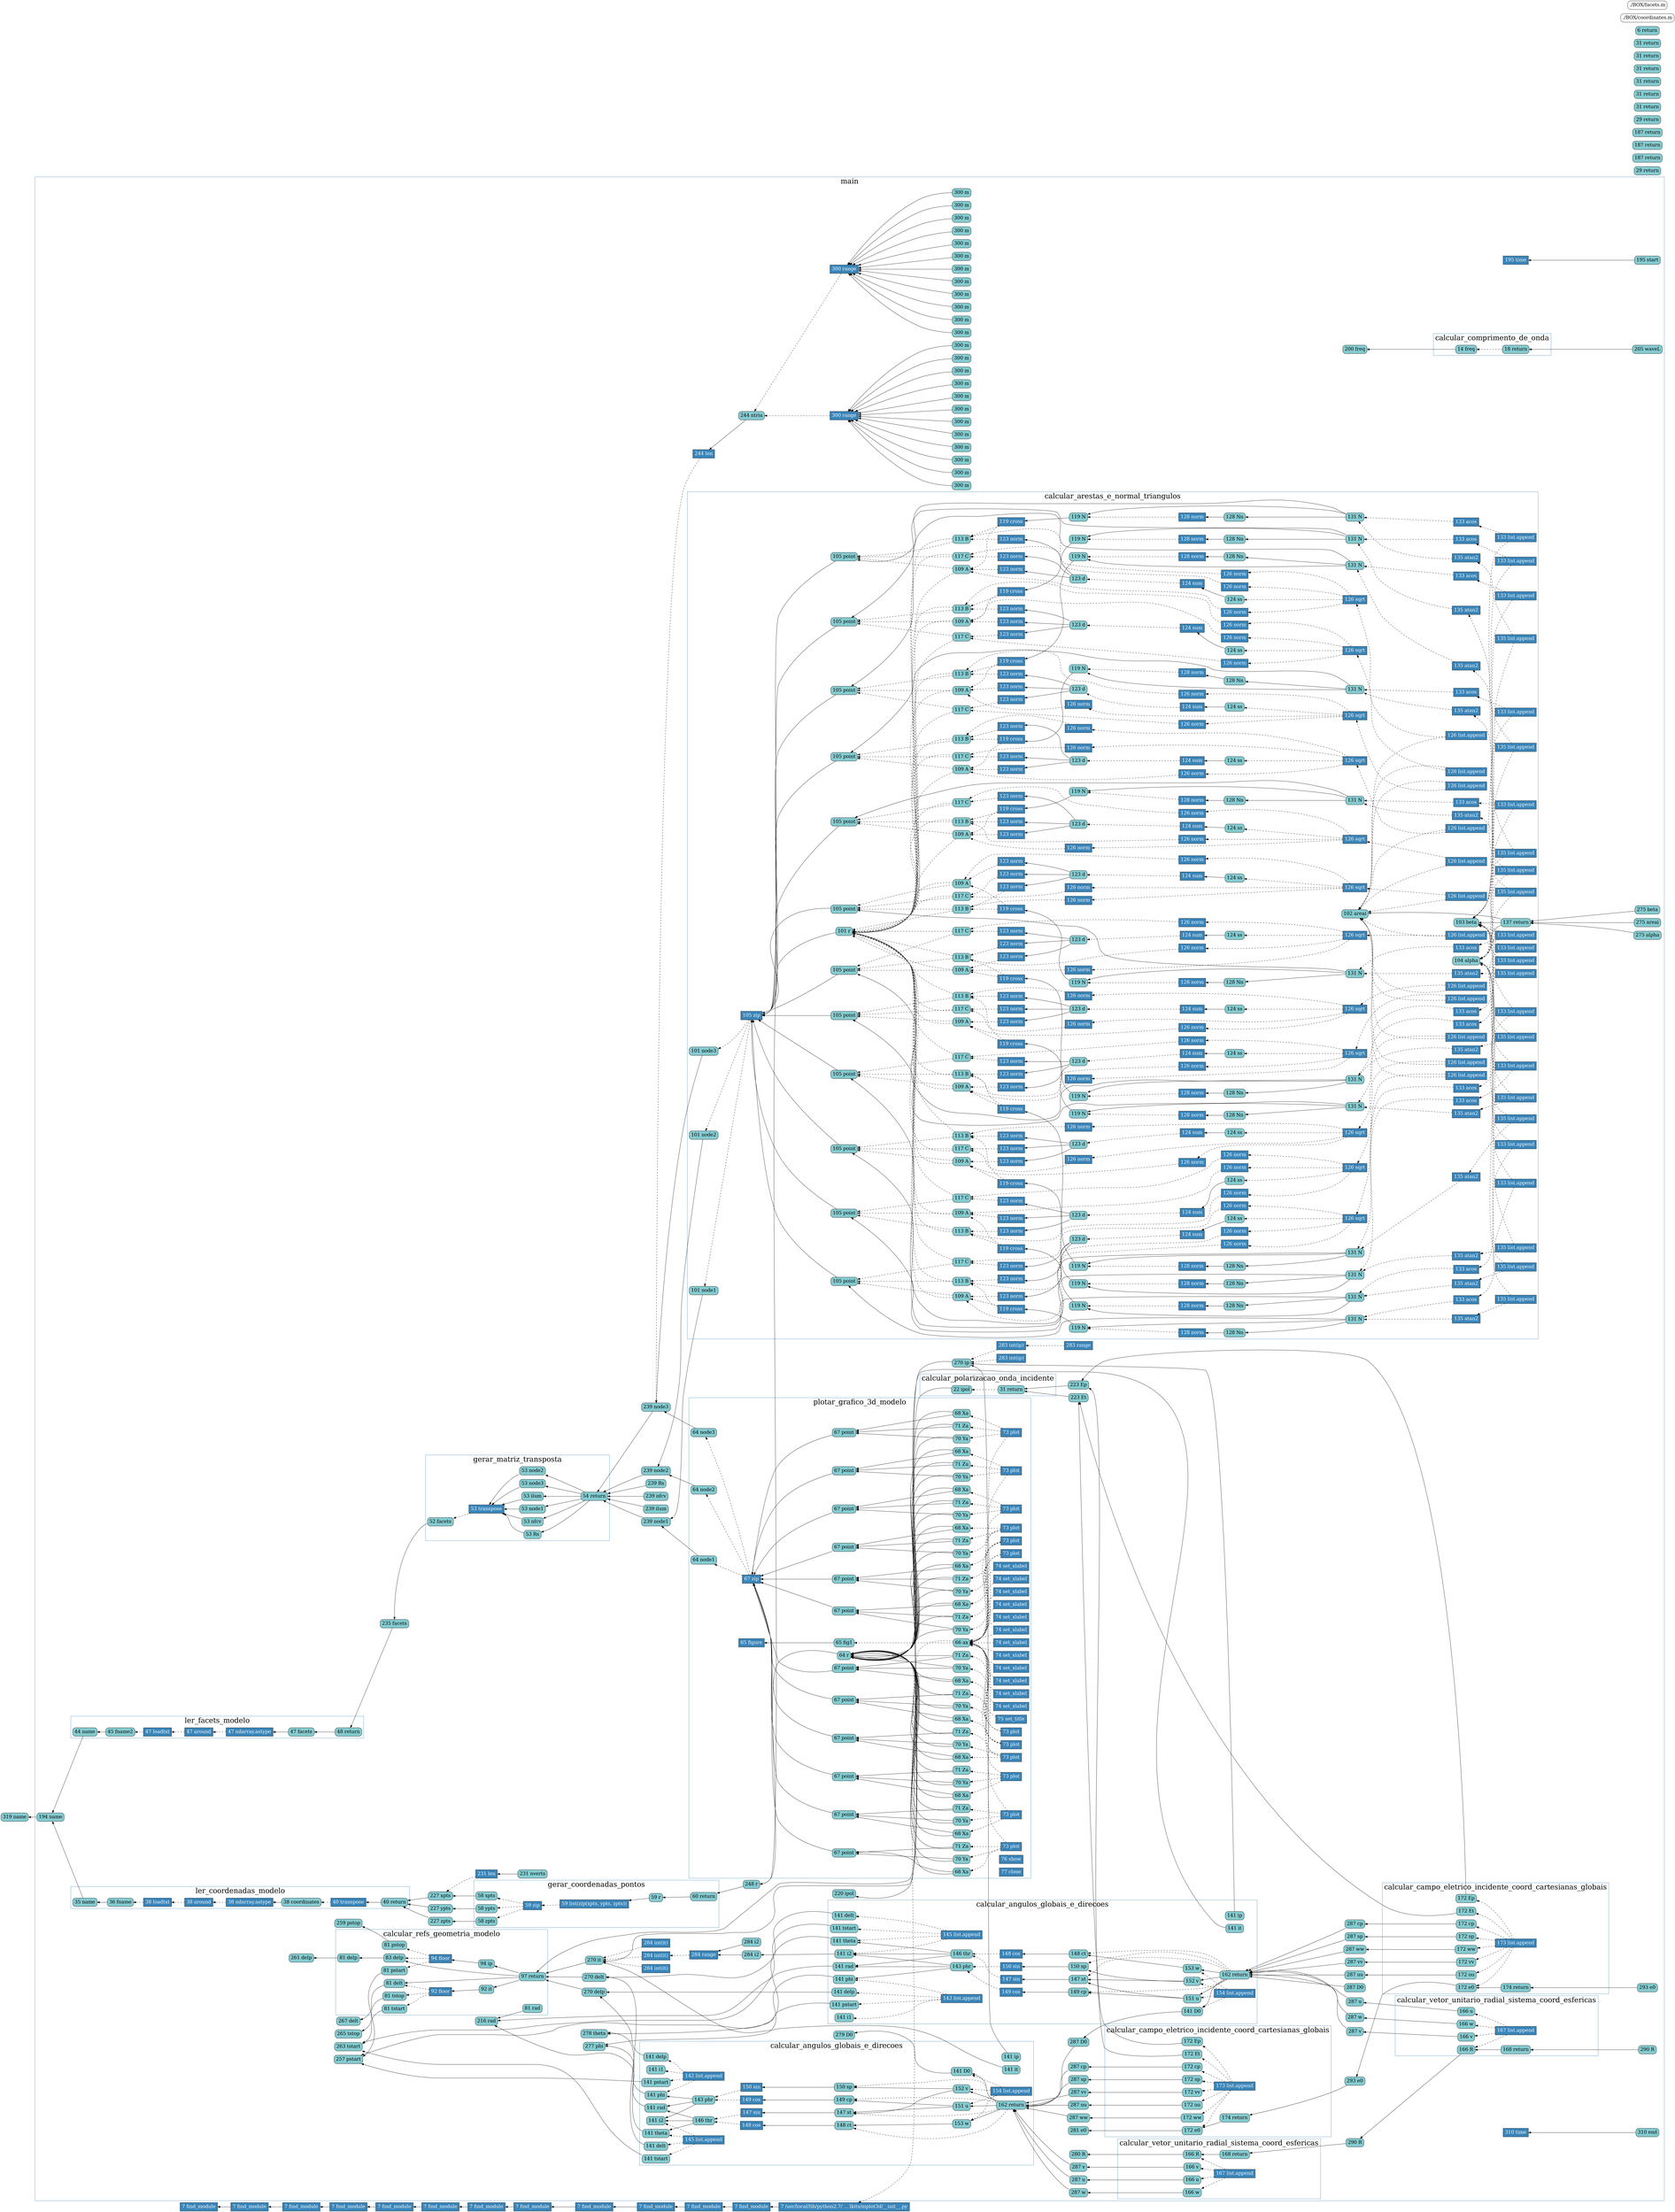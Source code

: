 digraph dependency {
    rankdir=RL;
    node[fontsize=20]
    v_1_9 [label="7 find_module" fillcolor="#3A85B9" fontcolor="white" shape="box" style="filled"];
    v_3_10 [label="29 return" fillcolor="#85CBD0" fontcolor="black" shape="box" style="rounded,filled"];
    v_1_12 [label="7 find_module" fillcolor="#3A85B9" fontcolor="white" shape="box" style="filled"];
    v_4_13 [label="187 return" fillcolor="#85CBD0" fontcolor="black" shape="box" style="rounded,filled"];
    v_1_15 [label="7 find_module" fillcolor="#3A85B9" fontcolor="white" shape="box" style="filled"];
    v_5_16 [label="187 return" fillcolor="#85CBD0" fontcolor="black" shape="box" style="rounded,filled"];
    v_1_18 [label="7 find_module" fillcolor="#3A85B9" fontcolor="white" shape="box" style="filled"];
    v_6_19 [label="187 return" fillcolor="#85CBD0" fontcolor="black" shape="box" style="rounded,filled"];
    v_1_21 [label="7 find_module" fillcolor="#3A85B9" fontcolor="white" shape="box" style="filled"];
    v_7_22 [label="29 return" fillcolor="#85CBD0" fontcolor="black" shape="box" style="rounded,filled"];
    v_1_24 [label="7 find_module" fillcolor="#3A85B9" fontcolor="white" shape="box" style="filled"];
    v_8_25 [label="31 return" fillcolor="#85CBD0" fontcolor="black" shape="box" style="rounded,filled"];
    v_1_27 [label="7 find_module" fillcolor="#3A85B9" fontcolor="white" shape="box" style="filled"];
    v_9_28 [label="31 return" fillcolor="#85CBD0" fontcolor="black" shape="box" style="rounded,filled"];
    v_1_30 [label="7 find_module" fillcolor="#3A85B9" fontcolor="white" shape="box" style="filled"];
    v_10_31 [label="31 return" fillcolor="#85CBD0" fontcolor="black" shape="box" style="rounded,filled"];
    v_1_33 [label="7 find_module" fillcolor="#3A85B9" fontcolor="white" shape="box" style="filled"];
    v_11_34 [label="31 return" fillcolor="#85CBD0" fontcolor="black" shape="box" style="rounded,filled"];
    v_1_36 [label="7 find_module" fillcolor="#3A85B9" fontcolor="white" shape="box" style="filled"];
    v_12_37 [label="31 return" fillcolor="#85CBD0" fontcolor="black" shape="box" style="rounded,filled"];
    v_1_39 [label="7 find_module" fillcolor="#3A85B9" fontcolor="white" shape="box" style="filled"];
    v_13_40 [label="31 return" fillcolor="#85CBD0" fontcolor="black" shape="box" style="rounded,filled"];
    v_1_42 [label="7 find_module" fillcolor="#3A85B9" fontcolor="white" shape="box" style="filled"];
    v_14_43 [label="6 return" fillcolor="#85CBD0" fontcolor="black" shape="box" style="rounded,filled"];
    v_1_45 [label="7 /usr/local/lib/python2.7/ ... lkits/mplot3d/__init__.py" fillcolor="#3A85B9" fontcolor="white" shape="box" style="filled"];
    subgraph cluster_15  {
        color="#3A85B9";
        fontsize=30;
        label = "main";
        v_15_69 [label="194 name" fillcolor="#85CBD0" fontcolor="black" shape="box" style="rounded,filled"];
        v_15_73 [label="195 time" fillcolor="#3A85B9" fontcolor="white" shape="box" style="filled"];
        v_15_74 [label="195 start" fillcolor="#85CBD0" fontcolor="black" shape="box" style="rounded,filled"];
        subgraph cluster_17  {
            color="#3A85B9";
            fontsize=30;
            label = "calcular_comprimento_de_onda";
            v_17_80 [label="18 return" fillcolor="#85CBD0" fontcolor="black" shape="box" style="rounded,filled"];
            v_17_76 [label="14 freq" fillcolor="#85CBD0" fontcolor="black" shape="box" style="rounded,filled"];
        }
        v_15_75 [label="200 freq" fillcolor="#85CBD0" fontcolor="black" shape="box" style="rounded,filled"];
        v_15_82 [label="205 waveL" fillcolor="#85CBD0" fontcolor="black" shape="box" style="rounded,filled"];
        subgraph cluster_18  {
            color="#3A85B9";
            fontsize=30;
            label = "calcular_polarizacao_onda_incidente";
            v_18_89 [label="31 return" fillcolor="#85CBD0" fontcolor="black" shape="box" style="rounded,filled"];
            v_18_85 [label="22 ipol" fillcolor="#85CBD0" fontcolor="black" shape="box" style="rounded,filled"];
        }
        v_15_84 [label="220 ipol" fillcolor="#85CBD0" fontcolor="black" shape="box" style="rounded,filled"];
        v_15_91 [label="223 Et" fillcolor="#85CBD0" fontcolor="black" shape="box" style="rounded,filled"];
        v_15_92 [label="223 Ep" fillcolor="#85CBD0" fontcolor="black" shape="box" style="rounded,filled"];
        subgraph cluster_19  {
            color="#3A85B9";
            fontsize=30;
            label = "ler_coordenadas_modelo";
            v_19_110 [label="40 return" fillcolor="#85CBD0" fontcolor="black" shape="box" style="rounded,filled"];
            v_19_93 [label="35 name" fillcolor="#85CBD0" fontcolor="black" shape="box" style="rounded,filled"];
            v_19_98 [label="38 loadtxt" fillcolor="#3A85B9" fontcolor="white" shape="box" style="filled"];
            v_19_95 [label="36 fname" fillcolor="#85CBD0" fontcolor="black" shape="box" style="rounded,filled"];
            v_19_101 [label="38 around" fillcolor="#3A85B9" fontcolor="white" shape="box" style="filled"];
            v_19_105 [label="38 ndarray.astype" fillcolor="#3A85B9" fontcolor="white" shape="box" style="filled"];
            v_19_105 [label="38 ndarray.astype" fillcolor="#3A85B9" fontcolor="white" shape="box" style="filled"];
            v_19_106 [label="38 coordinates" fillcolor="#85CBD0" fontcolor="black" shape="box" style="rounded,filled"];
            v_19_109 [label="40 transpose" fillcolor="#3A85B9" fontcolor="white" shape="box" style="filled"];
        }
        v_15_112 [label="227 ypts" fillcolor="#85CBD0" fontcolor="black" shape="box" style="rounded,filled"];
        v_15_113 [label="227 xpts" fillcolor="#85CBD0" fontcolor="black" shape="box" style="rounded,filled"];
        v_15_114 [label="227 zpts" fillcolor="#85CBD0" fontcolor="black" shape="box" style="rounded,filled"];
        v_15_118 [label="231 len" fillcolor="#3A85B9" fontcolor="white" shape="box" style="filled"];
        v_15_119 [label="231 nverts" fillcolor="#85CBD0" fontcolor="black" shape="box" style="rounded,filled"];
        subgraph cluster_25  {
            color="#3A85B9";
            fontsize=30;
            label = "ler_facets_modelo";
            v_25_134 [label="48 return" fillcolor="#85CBD0" fontcolor="black" shape="box" style="rounded,filled"];
            v_25_121 [label="44 name" fillcolor="#85CBD0" fontcolor="black" shape="box" style="rounded,filled"];
            v_25_126 [label="47 loadtxt" fillcolor="#3A85B9" fontcolor="white" shape="box" style="filled"];
            v_25_123 [label="45 fname2" fillcolor="#85CBD0" fontcolor="black" shape="box" style="rounded,filled"];
            v_25_129 [label="47 around" fillcolor="#3A85B9" fontcolor="white" shape="box" style="filled"];
            v_25_132 [label="47 ndarray.astype" fillcolor="#3A85B9" fontcolor="white" shape="box" style="filled"];
            v_25_132 [label="47 ndarray.astype" fillcolor="#3A85B9" fontcolor="white" shape="box" style="filled"];
            v_25_133 [label="47 facets" fillcolor="#85CBD0" fontcolor="black" shape="box" style="rounded,filled"];
        }
        v_15_136 [label="235 facets" fillcolor="#85CBD0" fontcolor="black" shape="box" style="rounded,filled"];
        subgraph cluster_29  {
            color="#3A85B9";
            fontsize=30;
            label = "gerar_matriz_transposta";
            v_29_149 [label="54 return" fillcolor="#85CBD0" fontcolor="black" shape="box" style="rounded,filled"];
            v_29_137 [label="52 facets" fillcolor="#85CBD0" fontcolor="black" shape="box" style="rounded,filled"];
            v_29_142 [label="53 transpose" fillcolor="#3A85B9" fontcolor="white" shape="box" style="filled"];
            v_29_143 [label="53 Rs" fillcolor="#85CBD0" fontcolor="black" shape="box" style="rounded,filled"];
            v_29_144 [label="53 nfcv" fillcolor="#85CBD0" fontcolor="black" shape="box" style="rounded,filled"];
            v_29_145 [label="53 node1" fillcolor="#85CBD0" fontcolor="black" shape="box" style="rounded,filled"];
            v_29_146 [label="53 ilum" fillcolor="#85CBD0" fontcolor="black" shape="box" style="rounded,filled"];
            v_29_147 [label="53 node3" fillcolor="#85CBD0" fontcolor="black" shape="box" style="rounded,filled"];
            v_29_148 [label="53 node2" fillcolor="#85CBD0" fontcolor="black" shape="box" style="rounded,filled"];
        }
        v_15_151 [label="239 Rs" fillcolor="#85CBD0" fontcolor="black" shape="box" style="rounded,filled"];
        v_15_152 [label="239 nfcv" fillcolor="#85CBD0" fontcolor="black" shape="box" style="rounded,filled"];
        v_15_153 [label="239 node1" fillcolor="#85CBD0" fontcolor="black" shape="box" style="rounded,filled"];
        v_15_154 [label="239 ilum" fillcolor="#85CBD0" fontcolor="black" shape="box" style="rounded,filled"];
        v_15_155 [label="239 node3" fillcolor="#85CBD0" fontcolor="black" shape="box" style="rounded,filled"];
        v_15_156 [label="239 node2" fillcolor="#85CBD0" fontcolor="black" shape="box" style="rounded,filled"];
        v_15_160 [label="244 len" fillcolor="#3A85B9" fontcolor="white" shape="box" style="filled"];
        v_15_161 [label="244 ntria" fillcolor="#85CBD0" fontcolor="black" shape="box" style="rounded,filled"];
        subgraph cluster_32  {
            color="#3A85B9";
            fontsize=30;
            label = "gerar_coordenadas_pontos";
            v_32_180 [label="60 return" fillcolor="#85CBD0" fontcolor="black" shape="box" style="rounded,filled"];
            v_32_162 [label="58 xpts" fillcolor="#85CBD0" fontcolor="black" shape="box" style="rounded,filled"];
            v_32_163 [label="58 ypts" fillcolor="#85CBD0" fontcolor="black" shape="box" style="rounded,filled"];
            v_32_164 [label="58 zpts" fillcolor="#85CBD0" fontcolor="black" shape="box" style="rounded,filled"];
            v_32_174 [label="59 zip" fillcolor="#3A85B9" fontcolor="white" shape="box" style="filled"];
            v_32_177 [label="59 list(zip(xpts, ypts, zpts))" fillcolor="#3A85B9" fontcolor="white" shape="box" style="filled"];
            v_32_176 [label="59 r" fillcolor="#85CBD0" fontcolor="black" shape="box" style="rounded,filled"];
        }
        v_15_182 [label="248 r" fillcolor="#85CBD0" fontcolor="black" shape="box" style="rounded,filled"];
        subgraph cluster_34  {
            color="#3A85B9";
            fontsize=30;
            label = "plotar_grafico_3d_modelo";
            v_34_183 [label="64 node1" fillcolor="#85CBD0" fontcolor="black" shape="box" style="rounded,filled"];
            v_34_184 [label="64 node2" fillcolor="#85CBD0" fontcolor="black" shape="box" style="rounded,filled"];
            v_34_185 [label="64 node3" fillcolor="#85CBD0" fontcolor="black" shape="box" style="rounded,filled"];
            v_34_186 [label="64 r" fillcolor="#85CBD0" fontcolor="black" shape="box" style="rounded,filled"];
            v_34_194 [label="65 figure" fillcolor="#3A85B9" fontcolor="white" shape="box" style="filled"];
            v_34_195 [label="65 fig1" fillcolor="#85CBD0" fontcolor="black" shape="box" style="rounded,filled"];
            v_34_199 [label="66 ax" fillcolor="#85CBD0" fontcolor="black" shape="box" style="rounded,filled"];
            v_34_205 [label="67 zip" fillcolor="#3A85B9" fontcolor="white" shape="box" style="filled"];
            v_34_206 [label="67 point" fillcolor="#85CBD0" fontcolor="black" shape="box" style="rounded,filled"];
            v_34_216 [label="67 point" fillcolor="#85CBD0" fontcolor="black" shape="box" style="rounded,filled"];
            v_34_226 [label="67 point" fillcolor="#85CBD0" fontcolor="black" shape="box" style="rounded,filled"];
            v_34_236 [label="67 point" fillcolor="#85CBD0" fontcolor="black" shape="box" style="rounded,filled"];
            v_34_246 [label="67 point" fillcolor="#85CBD0" fontcolor="black" shape="box" style="rounded,filled"];
            v_34_256 [label="67 point" fillcolor="#85CBD0" fontcolor="black" shape="box" style="rounded,filled"];
            v_34_266 [label="67 point" fillcolor="#85CBD0" fontcolor="black" shape="box" style="rounded,filled"];
            v_34_276 [label="67 point" fillcolor="#85CBD0" fontcolor="black" shape="box" style="rounded,filled"];
            v_34_286 [label="67 point" fillcolor="#85CBD0" fontcolor="black" shape="box" style="rounded,filled"];
            v_34_296 [label="67 point" fillcolor="#85CBD0" fontcolor="black" shape="box" style="rounded,filled"];
            v_34_306 [label="67 point" fillcolor="#85CBD0" fontcolor="black" shape="box" style="rounded,filled"];
            v_34_316 [label="67 point" fillcolor="#85CBD0" fontcolor="black" shape="box" style="rounded,filled"];
            v_34_212 [label="73 plot" fillcolor="#3A85B9" fontcolor="white" shape="box" style="filled"];
            v_34_207 [label="68 Xa" fillcolor="#85CBD0" fontcolor="black" shape="box" style="rounded,filled"];
            v_34_208 [label="70 Ya" fillcolor="#85CBD0" fontcolor="black" shape="box" style="rounded,filled"];
            v_34_209 [label="71 Za" fillcolor="#85CBD0" fontcolor="black" shape="box" style="rounded,filled"];
            v_34_215 [label="74 set_xlabel" fillcolor="#3A85B9" fontcolor="white" shape="box" style="filled"];
            v_34_222 [label="73 plot" fillcolor="#3A85B9" fontcolor="white" shape="box" style="filled"];
            v_34_217 [label="68 Xa" fillcolor="#85CBD0" fontcolor="black" shape="box" style="rounded,filled"];
            v_34_218 [label="70 Ya" fillcolor="#85CBD0" fontcolor="black" shape="box" style="rounded,filled"];
            v_34_219 [label="71 Za" fillcolor="#85CBD0" fontcolor="black" shape="box" style="rounded,filled"];
            v_34_225 [label="74 set_xlabel" fillcolor="#3A85B9" fontcolor="white" shape="box" style="filled"];
            v_34_232 [label="73 plot" fillcolor="#3A85B9" fontcolor="white" shape="box" style="filled"];
            v_34_227 [label="68 Xa" fillcolor="#85CBD0" fontcolor="black" shape="box" style="rounded,filled"];
            v_34_228 [label="70 Ya" fillcolor="#85CBD0" fontcolor="black" shape="box" style="rounded,filled"];
            v_34_229 [label="71 Za" fillcolor="#85CBD0" fontcolor="black" shape="box" style="rounded,filled"];
            v_34_235 [label="74 set_xlabel" fillcolor="#3A85B9" fontcolor="white" shape="box" style="filled"];
            v_34_242 [label="73 plot" fillcolor="#3A85B9" fontcolor="white" shape="box" style="filled"];
            v_34_237 [label="68 Xa" fillcolor="#85CBD0" fontcolor="black" shape="box" style="rounded,filled"];
            v_34_238 [label="70 Ya" fillcolor="#85CBD0" fontcolor="black" shape="box" style="rounded,filled"];
            v_34_239 [label="71 Za" fillcolor="#85CBD0" fontcolor="black" shape="box" style="rounded,filled"];
            v_34_245 [label="74 set_xlabel" fillcolor="#3A85B9" fontcolor="white" shape="box" style="filled"];
            v_34_252 [label="73 plot" fillcolor="#3A85B9" fontcolor="white" shape="box" style="filled"];
            v_34_247 [label="68 Xa" fillcolor="#85CBD0" fontcolor="black" shape="box" style="rounded,filled"];
            v_34_248 [label="70 Ya" fillcolor="#85CBD0" fontcolor="black" shape="box" style="rounded,filled"];
            v_34_249 [label="71 Za" fillcolor="#85CBD0" fontcolor="black" shape="box" style="rounded,filled"];
            v_34_255 [label="74 set_xlabel" fillcolor="#3A85B9" fontcolor="white" shape="box" style="filled"];
            v_34_262 [label="73 plot" fillcolor="#3A85B9" fontcolor="white" shape="box" style="filled"];
            v_34_257 [label="68 Xa" fillcolor="#85CBD0" fontcolor="black" shape="box" style="rounded,filled"];
            v_34_258 [label="70 Ya" fillcolor="#85CBD0" fontcolor="black" shape="box" style="rounded,filled"];
            v_34_259 [label="71 Za" fillcolor="#85CBD0" fontcolor="black" shape="box" style="rounded,filled"];
            v_34_265 [label="74 set_xlabel" fillcolor="#3A85B9" fontcolor="white" shape="box" style="filled"];
            v_34_272 [label="73 plot" fillcolor="#3A85B9" fontcolor="white" shape="box" style="filled"];
            v_34_267 [label="68 Xa" fillcolor="#85CBD0" fontcolor="black" shape="box" style="rounded,filled"];
            v_34_268 [label="70 Ya" fillcolor="#85CBD0" fontcolor="black" shape="box" style="rounded,filled"];
            v_34_269 [label="71 Za" fillcolor="#85CBD0" fontcolor="black" shape="box" style="rounded,filled"];
            v_34_275 [label="74 set_xlabel" fillcolor="#3A85B9" fontcolor="white" shape="box" style="filled"];
            v_34_282 [label="73 plot" fillcolor="#3A85B9" fontcolor="white" shape="box" style="filled"];
            v_34_277 [label="68 Xa" fillcolor="#85CBD0" fontcolor="black" shape="box" style="rounded,filled"];
            v_34_278 [label="70 Ya" fillcolor="#85CBD0" fontcolor="black" shape="box" style="rounded,filled"];
            v_34_279 [label="71 Za" fillcolor="#85CBD0" fontcolor="black" shape="box" style="rounded,filled"];
            v_34_285 [label="74 set_xlabel" fillcolor="#3A85B9" fontcolor="white" shape="box" style="filled"];
            v_34_292 [label="73 plot" fillcolor="#3A85B9" fontcolor="white" shape="box" style="filled"];
            v_34_287 [label="68 Xa" fillcolor="#85CBD0" fontcolor="black" shape="box" style="rounded,filled"];
            v_34_288 [label="70 Ya" fillcolor="#85CBD0" fontcolor="black" shape="box" style="rounded,filled"];
            v_34_289 [label="71 Za" fillcolor="#85CBD0" fontcolor="black" shape="box" style="rounded,filled"];
            v_34_295 [label="74 set_xlabel" fillcolor="#3A85B9" fontcolor="white" shape="box" style="filled"];
            v_34_302 [label="73 plot" fillcolor="#3A85B9" fontcolor="white" shape="box" style="filled"];
            v_34_297 [label="68 Xa" fillcolor="#85CBD0" fontcolor="black" shape="box" style="rounded,filled"];
            v_34_298 [label="70 Ya" fillcolor="#85CBD0" fontcolor="black" shape="box" style="rounded,filled"];
            v_34_299 [label="71 Za" fillcolor="#85CBD0" fontcolor="black" shape="box" style="rounded,filled"];
            v_34_305 [label="74 set_xlabel" fillcolor="#3A85B9" fontcolor="white" shape="box" style="filled"];
            v_34_312 [label="73 plot" fillcolor="#3A85B9" fontcolor="white" shape="box" style="filled"];
            v_34_307 [label="68 Xa" fillcolor="#85CBD0" fontcolor="black" shape="box" style="rounded,filled"];
            v_34_308 [label="70 Ya" fillcolor="#85CBD0" fontcolor="black" shape="box" style="rounded,filled"];
            v_34_309 [label="71 Za" fillcolor="#85CBD0" fontcolor="black" shape="box" style="rounded,filled"];
            v_34_315 [label="74 set_xlabel" fillcolor="#3A85B9" fontcolor="white" shape="box" style="filled"];
            v_34_322 [label="73 plot" fillcolor="#3A85B9" fontcolor="white" shape="box" style="filled"];
            v_34_317 [label="68 Xa" fillcolor="#85CBD0" fontcolor="black" shape="box" style="rounded,filled"];
            v_34_318 [label="70 Ya" fillcolor="#85CBD0" fontcolor="black" shape="box" style="rounded,filled"];
            v_34_319 [label="71 Za" fillcolor="#85CBD0" fontcolor="black" shape="box" style="rounded,filled"];
            v_34_325 [label="74 set_xlabel" fillcolor="#3A85B9" fontcolor="white" shape="box" style="filled"];
            v_34_328 [label="75 set_title" fillcolor="#3A85B9" fontcolor="white" shape="box" style="filled"];
            v_34_331 [label="76 show" fillcolor="#3A85B9" fontcolor="white" shape="box" style="filled"];
            v_34_334 [label="77 close" fillcolor="#3A85B9" fontcolor="white" shape="box" style="filled"];
        }
        subgraph cluster_65  {
            color="#3A85B9";
            fontsize=30;
            label = "calcular_refs_geometria_modelo";
            v_65_361 [label="97 return" fillcolor="#85CBD0" fontcolor="black" shape="box" style="rounded,filled"];
            v_65_343 [label="81 pstart" fillcolor="#85CBD0" fontcolor="black" shape="box" style="rounded,filled"];
            v_65_344 [label="81 pstop" fillcolor="#85CBD0" fontcolor="black" shape="box" style="rounded,filled"];
            v_65_345 [label="81 delp" fillcolor="#85CBD0" fontcolor="black" shape="box" style="rounded,filled"];
            v_65_346 [label="81 tstart" fillcolor="#85CBD0" fontcolor="black" shape="box" style="rounded,filled"];
            v_65_347 [label="81 tstop" fillcolor="#85CBD0" fontcolor="black" shape="box" style="rounded,filled"];
            v_65_348 [label="81 delt" fillcolor="#85CBD0" fontcolor="black" shape="box" style="rounded,filled"];
            v_65_349 [label="81 rad" fillcolor="#85CBD0" fontcolor="black" shape="box" style="rounded,filled"];
            v_65_355 [label="92 floor" fillcolor="#3A85B9" fontcolor="white" shape="box" style="filled"];
            v_65_356 [label="92 it" fillcolor="#85CBD0" fontcolor="black" shape="box" style="rounded,filled"];
            v_65_359 [label="94 floor" fillcolor="#3A85B9" fontcolor="white" shape="box" style="filled"];
            v_65_351 [label="83 delp" fillcolor="#85CBD0" fontcolor="black" shape="box" style="rounded,filled"];
            v_65_360 [label="94 ip" fillcolor="#85CBD0" fontcolor="black" shape="box" style="rounded,filled"];
        }
        v_15_337 [label="257 pstart" fillcolor="#85CBD0" fontcolor="black" shape="box" style="rounded,filled"];
        v_15_338 [label="259 pstop" fillcolor="#85CBD0" fontcolor="black" shape="box" style="rounded,filled"];
        v_15_339 [label="261 delp" fillcolor="#85CBD0" fontcolor="black" shape="box" style="rounded,filled"];
        v_15_340 [label="263 tstart" fillcolor="#85CBD0" fontcolor="black" shape="box" style="rounded,filled"];
        v_15_341 [label="265 tstop" fillcolor="#85CBD0" fontcolor="black" shape="box" style="rounded,filled"];
        v_15_342 [label="267 delt" fillcolor="#85CBD0" fontcolor="black" shape="box" style="rounded,filled"];
        v_15_83 [label="216 rad" fillcolor="#85CBD0" fontcolor="black" shape="box" style="rounded,filled"];
        v_15_363 [label="270 ip" fillcolor="#85CBD0" fontcolor="black" shape="box" style="rounded,filled"];
        v_15_364 [label="270 it" fillcolor="#85CBD0" fontcolor="black" shape="box" style="rounded,filled"];
        v_15_365 [label="270 delt" fillcolor="#85CBD0" fontcolor="black" shape="box" style="rounded,filled"];
        v_15_366 [label="270 delp" fillcolor="#85CBD0" fontcolor="black" shape="box" style="rounded,filled"];
        subgraph cluster_68  {
            color="#3A85B9";
            fontsize=30;
            label = "calcular_arestas_e_normal_triangulos";
            v_68_1226 [label="137 return" fillcolor="#85CBD0" fontcolor="black" shape="box" style="rounded,filled"];
            v_68_367 [label="101 node1" fillcolor="#85CBD0" fontcolor="black" shape="box" style="rounded,filled"];
            v_68_368 [label="101 node2" fillcolor="#85CBD0" fontcolor="black" shape="box" style="rounded,filled"];
            v_68_369 [label="101 node3" fillcolor="#85CBD0" fontcolor="black" shape="box" style="rounded,filled"];
            v_68_370 [label="101 r" fillcolor="#85CBD0" fontcolor="black" shape="box" style="rounded,filled"];
            v_68_384 [label="105 zip" fillcolor="#3A85B9" fontcolor="white" shape="box" style="filled"];
            v_68_385 [label="105 point" fillcolor="#85CBD0" fontcolor="black" shape="box" style="rounded,filled"];
            v_68_456 [label="105 point" fillcolor="#85CBD0" fontcolor="black" shape="box" style="rounded,filled"];
            v_68_526 [label="105 point" fillcolor="#85CBD0" fontcolor="black" shape="box" style="rounded,filled"];
            v_68_596 [label="105 point" fillcolor="#85CBD0" fontcolor="black" shape="box" style="rounded,filled"];
            v_68_666 [label="105 point" fillcolor="#85CBD0" fontcolor="black" shape="box" style="rounded,filled"];
            v_68_736 [label="105 point" fillcolor="#85CBD0" fontcolor="black" shape="box" style="rounded,filled"];
            v_68_806 [label="105 point" fillcolor="#85CBD0" fontcolor="black" shape="box" style="rounded,filled"];
            v_68_876 [label="105 point" fillcolor="#85CBD0" fontcolor="black" shape="box" style="rounded,filled"];
            v_68_946 [label="105 point" fillcolor="#85CBD0" fontcolor="black" shape="box" style="rounded,filled"];
            v_68_1016 [label="105 point" fillcolor="#85CBD0" fontcolor="black" shape="box" style="rounded,filled"];
            v_68_1086 [label="105 point" fillcolor="#85CBD0" fontcolor="black" shape="box" style="rounded,filled"];
            v_68_1156 [label="105 point" fillcolor="#85CBD0" fontcolor="black" shape="box" style="rounded,filled"];
            v_68_400 [label="119 cross" fillcolor="#3A85B9" fontcolor="white" shape="box" style="filled"];
            v_68_393 [label="113 B" fillcolor="#85CBD0" fontcolor="black" shape="box" style="rounded,filled"];
            v_68_389 [label="109 A" fillcolor="#85CBD0" fontcolor="black" shape="box" style="rounded,filled"];
            v_68_401 [label="119 N" fillcolor="#85CBD0" fontcolor="black" shape="box" style="rounded,filled"];
            v_68_404 [label="123 norm" fillcolor="#3A85B9" fontcolor="white" shape="box" style="filled"];
            v_68_411 [label="123 d" fillcolor="#85CBD0" fontcolor="black" shape="box" style="rounded,filled"];
            v_68_407 [label="123 norm" fillcolor="#3A85B9" fontcolor="white" shape="box" style="filled"];
            v_68_410 [label="123 norm" fillcolor="#3A85B9" fontcolor="white" shape="box" style="filled"];
            v_68_397 [label="117 C" fillcolor="#85CBD0" fontcolor="black" shape="box" style="rounded,filled"];
            v_68_415 [label="124 sum" fillcolor="#3A85B9" fontcolor="white" shape="box" style="filled"];
            v_68_416 [label="124 ss" fillcolor="#85CBD0" fontcolor="black" shape="box" style="rounded,filled"];
            v_68_420 [label="126 norm" fillcolor="#3A85B9" fontcolor="white" shape="box" style="filled"];
            v_68_423 [label="126 norm" fillcolor="#3A85B9" fontcolor="white" shape="box" style="filled"];
            v_68_426 [label="126 norm" fillcolor="#3A85B9" fontcolor="white" shape="box" style="filled"];
            v_68_429 [label="126 sqrt" fillcolor="#3A85B9" fontcolor="white" shape="box" style="filled"];
            v_68_433 [label="126 list.append" fillcolor="#3A85B9" fontcolor="white" shape="box" style="filled"];
            v_68_376 [label="102 areai" fillcolor="#85CBD0" fontcolor="black" shape="box" style="rounded,filled"];
            v_68_436 [label="128 norm" fillcolor="#3A85B9" fontcolor="white" shape="box" style="filled"];
            v_68_437 [label="128 Nn" fillcolor="#85CBD0" fontcolor="black" shape="box" style="rounded,filled"];
            v_68_442 [label="133 acos" fillcolor="#3A85B9" fontcolor="white" shape="box" style="filled"];
            v_68_438 [label="131 N" fillcolor="#85CBD0" fontcolor="black" shape="box" style="rounded,filled"];
            v_68_446 [label="133 list.append" fillcolor="#3A85B9" fontcolor="white" shape="box" style="filled"];
            v_68_377 [label="103 beta" fillcolor="#85CBD0" fontcolor="black" shape="box" style="rounded,filled"];
            v_68_451 [label="135 atan2" fillcolor="#3A85B9" fontcolor="white" shape="box" style="filled"];
            v_68_455 [label="135 list.append" fillcolor="#3A85B9" fontcolor="white" shape="box" style="filled"];
            v_68_378 [label="104 alpha" fillcolor="#85CBD0" fontcolor="black" shape="box" style="rounded,filled"];
            v_68_471 [label="119 cross" fillcolor="#3A85B9" fontcolor="white" shape="box" style="filled"];
            v_68_464 [label="113 B" fillcolor="#85CBD0" fontcolor="black" shape="box" style="rounded,filled"];
            v_68_460 [label="109 A" fillcolor="#85CBD0" fontcolor="black" shape="box" style="rounded,filled"];
            v_68_472 [label="119 N" fillcolor="#85CBD0" fontcolor="black" shape="box" style="rounded,filled"];
            v_68_475 [label="123 norm" fillcolor="#3A85B9" fontcolor="white" shape="box" style="filled"];
            v_68_482 [label="123 d" fillcolor="#85CBD0" fontcolor="black" shape="box" style="rounded,filled"];
            v_68_478 [label="123 norm" fillcolor="#3A85B9" fontcolor="white" shape="box" style="filled"];
            v_68_481 [label="123 norm" fillcolor="#3A85B9" fontcolor="white" shape="box" style="filled"];
            v_68_468 [label="117 C" fillcolor="#85CBD0" fontcolor="black" shape="box" style="rounded,filled"];
            v_68_486 [label="124 sum" fillcolor="#3A85B9" fontcolor="white" shape="box" style="filled"];
            v_68_487 [label="124 ss" fillcolor="#85CBD0" fontcolor="black" shape="box" style="rounded,filled"];
            v_68_490 [label="126 norm" fillcolor="#3A85B9" fontcolor="white" shape="box" style="filled"];
            v_68_493 [label="126 norm" fillcolor="#3A85B9" fontcolor="white" shape="box" style="filled"];
            v_68_496 [label="126 norm" fillcolor="#3A85B9" fontcolor="white" shape="box" style="filled"];
            v_68_499 [label="126 sqrt" fillcolor="#3A85B9" fontcolor="white" shape="box" style="filled"];
            v_68_503 [label="126 list.append" fillcolor="#3A85B9" fontcolor="white" shape="box" style="filled"];
            v_68_506 [label="128 norm" fillcolor="#3A85B9" fontcolor="white" shape="box" style="filled"];
            v_68_507 [label="128 Nn" fillcolor="#85CBD0" fontcolor="black" shape="box" style="rounded,filled"];
            v_68_512 [label="133 acos" fillcolor="#3A85B9" fontcolor="white" shape="box" style="filled"];
            v_68_508 [label="131 N" fillcolor="#85CBD0" fontcolor="black" shape="box" style="rounded,filled"];
            v_68_516 [label="133 list.append" fillcolor="#3A85B9" fontcolor="white" shape="box" style="filled"];
            v_68_521 [label="135 atan2" fillcolor="#3A85B9" fontcolor="white" shape="box" style="filled"];
            v_68_525 [label="135 list.append" fillcolor="#3A85B9" fontcolor="white" shape="box" style="filled"];
            v_68_541 [label="119 cross" fillcolor="#3A85B9" fontcolor="white" shape="box" style="filled"];
            v_68_534 [label="113 B" fillcolor="#85CBD0" fontcolor="black" shape="box" style="rounded,filled"];
            v_68_530 [label="109 A" fillcolor="#85CBD0" fontcolor="black" shape="box" style="rounded,filled"];
            v_68_542 [label="119 N" fillcolor="#85CBD0" fontcolor="black" shape="box" style="rounded,filled"];
            v_68_545 [label="123 norm" fillcolor="#3A85B9" fontcolor="white" shape="box" style="filled"];
            v_68_552 [label="123 d" fillcolor="#85CBD0" fontcolor="black" shape="box" style="rounded,filled"];
            v_68_548 [label="123 norm" fillcolor="#3A85B9" fontcolor="white" shape="box" style="filled"];
            v_68_551 [label="123 norm" fillcolor="#3A85B9" fontcolor="white" shape="box" style="filled"];
            v_68_538 [label="117 C" fillcolor="#85CBD0" fontcolor="black" shape="box" style="rounded,filled"];
            v_68_556 [label="124 sum" fillcolor="#3A85B9" fontcolor="white" shape="box" style="filled"];
            v_68_557 [label="124 ss" fillcolor="#85CBD0" fontcolor="black" shape="box" style="rounded,filled"];
            v_68_560 [label="126 norm" fillcolor="#3A85B9" fontcolor="white" shape="box" style="filled"];
            v_68_563 [label="126 norm" fillcolor="#3A85B9" fontcolor="white" shape="box" style="filled"];
            v_68_566 [label="126 norm" fillcolor="#3A85B9" fontcolor="white" shape="box" style="filled"];
            v_68_569 [label="126 sqrt" fillcolor="#3A85B9" fontcolor="white" shape="box" style="filled"];
            v_68_573 [label="126 list.append" fillcolor="#3A85B9" fontcolor="white" shape="box" style="filled"];
            v_68_576 [label="128 norm" fillcolor="#3A85B9" fontcolor="white" shape="box" style="filled"];
            v_68_577 [label="128 Nn" fillcolor="#85CBD0" fontcolor="black" shape="box" style="rounded,filled"];
            v_68_582 [label="133 acos" fillcolor="#3A85B9" fontcolor="white" shape="box" style="filled"];
            v_68_578 [label="131 N" fillcolor="#85CBD0" fontcolor="black" shape="box" style="rounded,filled"];
            v_68_586 [label="133 list.append" fillcolor="#3A85B9" fontcolor="white" shape="box" style="filled"];
            v_68_591 [label="135 atan2" fillcolor="#3A85B9" fontcolor="white" shape="box" style="filled"];
            v_68_595 [label="135 list.append" fillcolor="#3A85B9" fontcolor="white" shape="box" style="filled"];
            v_68_611 [label="119 cross" fillcolor="#3A85B9" fontcolor="white" shape="box" style="filled"];
            v_68_604 [label="113 B" fillcolor="#85CBD0" fontcolor="black" shape="box" style="rounded,filled"];
            v_68_600 [label="109 A" fillcolor="#85CBD0" fontcolor="black" shape="box" style="rounded,filled"];
            v_68_612 [label="119 N" fillcolor="#85CBD0" fontcolor="black" shape="box" style="rounded,filled"];
            v_68_615 [label="123 norm" fillcolor="#3A85B9" fontcolor="white" shape="box" style="filled"];
            v_68_622 [label="123 d" fillcolor="#85CBD0" fontcolor="black" shape="box" style="rounded,filled"];
            v_68_618 [label="123 norm" fillcolor="#3A85B9" fontcolor="white" shape="box" style="filled"];
            v_68_621 [label="123 norm" fillcolor="#3A85B9" fontcolor="white" shape="box" style="filled"];
            v_68_608 [label="117 C" fillcolor="#85CBD0" fontcolor="black" shape="box" style="rounded,filled"];
            v_68_626 [label="124 sum" fillcolor="#3A85B9" fontcolor="white" shape="box" style="filled"];
            v_68_627 [label="124 ss" fillcolor="#85CBD0" fontcolor="black" shape="box" style="rounded,filled"];
            v_68_630 [label="126 norm" fillcolor="#3A85B9" fontcolor="white" shape="box" style="filled"];
            v_68_633 [label="126 norm" fillcolor="#3A85B9" fontcolor="white" shape="box" style="filled"];
            v_68_636 [label="126 norm" fillcolor="#3A85B9" fontcolor="white" shape="box" style="filled"];
            v_68_639 [label="126 sqrt" fillcolor="#3A85B9" fontcolor="white" shape="box" style="filled"];
            v_68_643 [label="126 list.append" fillcolor="#3A85B9" fontcolor="white" shape="box" style="filled"];
            v_68_646 [label="128 norm" fillcolor="#3A85B9" fontcolor="white" shape="box" style="filled"];
            v_68_647 [label="128 Nn" fillcolor="#85CBD0" fontcolor="black" shape="box" style="rounded,filled"];
            v_68_652 [label="133 acos" fillcolor="#3A85B9" fontcolor="white" shape="box" style="filled"];
            v_68_648 [label="131 N" fillcolor="#85CBD0" fontcolor="black" shape="box" style="rounded,filled"];
            v_68_656 [label="133 list.append" fillcolor="#3A85B9" fontcolor="white" shape="box" style="filled"];
            v_68_661 [label="135 atan2" fillcolor="#3A85B9" fontcolor="white" shape="box" style="filled"];
            v_68_665 [label="135 list.append" fillcolor="#3A85B9" fontcolor="white" shape="box" style="filled"];
            v_68_681 [label="119 cross" fillcolor="#3A85B9" fontcolor="white" shape="box" style="filled"];
            v_68_674 [label="113 B" fillcolor="#85CBD0" fontcolor="black" shape="box" style="rounded,filled"];
            v_68_670 [label="109 A" fillcolor="#85CBD0" fontcolor="black" shape="box" style="rounded,filled"];
            v_68_682 [label="119 N" fillcolor="#85CBD0" fontcolor="black" shape="box" style="rounded,filled"];
            v_68_685 [label="123 norm" fillcolor="#3A85B9" fontcolor="white" shape="box" style="filled"];
            v_68_692 [label="123 d" fillcolor="#85CBD0" fontcolor="black" shape="box" style="rounded,filled"];
            v_68_688 [label="123 norm" fillcolor="#3A85B9" fontcolor="white" shape="box" style="filled"];
            v_68_691 [label="123 norm" fillcolor="#3A85B9" fontcolor="white" shape="box" style="filled"];
            v_68_678 [label="117 C" fillcolor="#85CBD0" fontcolor="black" shape="box" style="rounded,filled"];
            v_68_696 [label="124 sum" fillcolor="#3A85B9" fontcolor="white" shape="box" style="filled"];
            v_68_697 [label="124 ss" fillcolor="#85CBD0" fontcolor="black" shape="box" style="rounded,filled"];
            v_68_700 [label="126 norm" fillcolor="#3A85B9" fontcolor="white" shape="box" style="filled"];
            v_68_703 [label="126 norm" fillcolor="#3A85B9" fontcolor="white" shape="box" style="filled"];
            v_68_706 [label="126 norm" fillcolor="#3A85B9" fontcolor="white" shape="box" style="filled"];
            v_68_709 [label="126 sqrt" fillcolor="#3A85B9" fontcolor="white" shape="box" style="filled"];
            v_68_713 [label="126 list.append" fillcolor="#3A85B9" fontcolor="white" shape="box" style="filled"];
            v_68_716 [label="128 norm" fillcolor="#3A85B9" fontcolor="white" shape="box" style="filled"];
            v_68_717 [label="128 Nn" fillcolor="#85CBD0" fontcolor="black" shape="box" style="rounded,filled"];
            v_68_722 [label="133 acos" fillcolor="#3A85B9" fontcolor="white" shape="box" style="filled"];
            v_68_718 [label="131 N" fillcolor="#85CBD0" fontcolor="black" shape="box" style="rounded,filled"];
            v_68_726 [label="133 list.append" fillcolor="#3A85B9" fontcolor="white" shape="box" style="filled"];
            v_68_731 [label="135 atan2" fillcolor="#3A85B9" fontcolor="white" shape="box" style="filled"];
            v_68_735 [label="135 list.append" fillcolor="#3A85B9" fontcolor="white" shape="box" style="filled"];
            v_68_751 [label="119 cross" fillcolor="#3A85B9" fontcolor="white" shape="box" style="filled"];
            v_68_744 [label="113 B" fillcolor="#85CBD0" fontcolor="black" shape="box" style="rounded,filled"];
            v_68_740 [label="109 A" fillcolor="#85CBD0" fontcolor="black" shape="box" style="rounded,filled"];
            v_68_752 [label="119 N" fillcolor="#85CBD0" fontcolor="black" shape="box" style="rounded,filled"];
            v_68_755 [label="123 norm" fillcolor="#3A85B9" fontcolor="white" shape="box" style="filled"];
            v_68_762 [label="123 d" fillcolor="#85CBD0" fontcolor="black" shape="box" style="rounded,filled"];
            v_68_758 [label="123 norm" fillcolor="#3A85B9" fontcolor="white" shape="box" style="filled"];
            v_68_761 [label="123 norm" fillcolor="#3A85B9" fontcolor="white" shape="box" style="filled"];
            v_68_748 [label="117 C" fillcolor="#85CBD0" fontcolor="black" shape="box" style="rounded,filled"];
            v_68_766 [label="124 sum" fillcolor="#3A85B9" fontcolor="white" shape="box" style="filled"];
            v_68_767 [label="124 ss" fillcolor="#85CBD0" fontcolor="black" shape="box" style="rounded,filled"];
            v_68_770 [label="126 norm" fillcolor="#3A85B9" fontcolor="white" shape="box" style="filled"];
            v_68_773 [label="126 norm" fillcolor="#3A85B9" fontcolor="white" shape="box" style="filled"];
            v_68_776 [label="126 norm" fillcolor="#3A85B9" fontcolor="white" shape="box" style="filled"];
            v_68_779 [label="126 sqrt" fillcolor="#3A85B9" fontcolor="white" shape="box" style="filled"];
            v_68_783 [label="126 list.append" fillcolor="#3A85B9" fontcolor="white" shape="box" style="filled"];
            v_68_786 [label="128 norm" fillcolor="#3A85B9" fontcolor="white" shape="box" style="filled"];
            v_68_787 [label="128 Nn" fillcolor="#85CBD0" fontcolor="black" shape="box" style="rounded,filled"];
            v_68_792 [label="133 acos" fillcolor="#3A85B9" fontcolor="white" shape="box" style="filled"];
            v_68_788 [label="131 N" fillcolor="#85CBD0" fontcolor="black" shape="box" style="rounded,filled"];
            v_68_796 [label="133 list.append" fillcolor="#3A85B9" fontcolor="white" shape="box" style="filled"];
            v_68_801 [label="135 atan2" fillcolor="#3A85B9" fontcolor="white" shape="box" style="filled"];
            v_68_805 [label="135 list.append" fillcolor="#3A85B9" fontcolor="white" shape="box" style="filled"];
            v_68_821 [label="119 cross" fillcolor="#3A85B9" fontcolor="white" shape="box" style="filled"];
            v_68_814 [label="113 B" fillcolor="#85CBD0" fontcolor="black" shape="box" style="rounded,filled"];
            v_68_810 [label="109 A" fillcolor="#85CBD0" fontcolor="black" shape="box" style="rounded,filled"];
            v_68_822 [label="119 N" fillcolor="#85CBD0" fontcolor="black" shape="box" style="rounded,filled"];
            v_68_825 [label="123 norm" fillcolor="#3A85B9" fontcolor="white" shape="box" style="filled"];
            v_68_832 [label="123 d" fillcolor="#85CBD0" fontcolor="black" shape="box" style="rounded,filled"];
            v_68_828 [label="123 norm" fillcolor="#3A85B9" fontcolor="white" shape="box" style="filled"];
            v_68_831 [label="123 norm" fillcolor="#3A85B9" fontcolor="white" shape="box" style="filled"];
            v_68_818 [label="117 C" fillcolor="#85CBD0" fontcolor="black" shape="box" style="rounded,filled"];
            v_68_836 [label="124 sum" fillcolor="#3A85B9" fontcolor="white" shape="box" style="filled"];
            v_68_837 [label="124 ss" fillcolor="#85CBD0" fontcolor="black" shape="box" style="rounded,filled"];
            v_68_840 [label="126 norm" fillcolor="#3A85B9" fontcolor="white" shape="box" style="filled"];
            v_68_843 [label="126 norm" fillcolor="#3A85B9" fontcolor="white" shape="box" style="filled"];
            v_68_846 [label="126 norm" fillcolor="#3A85B9" fontcolor="white" shape="box" style="filled"];
            v_68_849 [label="126 sqrt" fillcolor="#3A85B9" fontcolor="white" shape="box" style="filled"];
            v_68_853 [label="126 list.append" fillcolor="#3A85B9" fontcolor="white" shape="box" style="filled"];
            v_68_856 [label="128 norm" fillcolor="#3A85B9" fontcolor="white" shape="box" style="filled"];
            v_68_857 [label="128 Nn" fillcolor="#85CBD0" fontcolor="black" shape="box" style="rounded,filled"];
            v_68_862 [label="133 acos" fillcolor="#3A85B9" fontcolor="white" shape="box" style="filled"];
            v_68_858 [label="131 N" fillcolor="#85CBD0" fontcolor="black" shape="box" style="rounded,filled"];
            v_68_866 [label="133 list.append" fillcolor="#3A85B9" fontcolor="white" shape="box" style="filled"];
            v_68_871 [label="135 atan2" fillcolor="#3A85B9" fontcolor="white" shape="box" style="filled"];
            v_68_875 [label="135 list.append" fillcolor="#3A85B9" fontcolor="white" shape="box" style="filled"];
            v_68_891 [label="119 cross" fillcolor="#3A85B9" fontcolor="white" shape="box" style="filled"];
            v_68_884 [label="113 B" fillcolor="#85CBD0" fontcolor="black" shape="box" style="rounded,filled"];
            v_68_880 [label="109 A" fillcolor="#85CBD0" fontcolor="black" shape="box" style="rounded,filled"];
            v_68_892 [label="119 N" fillcolor="#85CBD0" fontcolor="black" shape="box" style="rounded,filled"];
            v_68_895 [label="123 norm" fillcolor="#3A85B9" fontcolor="white" shape="box" style="filled"];
            v_68_902 [label="123 d" fillcolor="#85CBD0" fontcolor="black" shape="box" style="rounded,filled"];
            v_68_898 [label="123 norm" fillcolor="#3A85B9" fontcolor="white" shape="box" style="filled"];
            v_68_901 [label="123 norm" fillcolor="#3A85B9" fontcolor="white" shape="box" style="filled"];
            v_68_888 [label="117 C" fillcolor="#85CBD0" fontcolor="black" shape="box" style="rounded,filled"];
            v_68_906 [label="124 sum" fillcolor="#3A85B9" fontcolor="white" shape="box" style="filled"];
            v_68_907 [label="124 ss" fillcolor="#85CBD0" fontcolor="black" shape="box" style="rounded,filled"];
            v_68_910 [label="126 norm" fillcolor="#3A85B9" fontcolor="white" shape="box" style="filled"];
            v_68_913 [label="126 norm" fillcolor="#3A85B9" fontcolor="white" shape="box" style="filled"];
            v_68_916 [label="126 norm" fillcolor="#3A85B9" fontcolor="white" shape="box" style="filled"];
            v_68_919 [label="126 sqrt" fillcolor="#3A85B9" fontcolor="white" shape="box" style="filled"];
            v_68_923 [label="126 list.append" fillcolor="#3A85B9" fontcolor="white" shape="box" style="filled"];
            v_68_926 [label="128 norm" fillcolor="#3A85B9" fontcolor="white" shape="box" style="filled"];
            v_68_927 [label="128 Nn" fillcolor="#85CBD0" fontcolor="black" shape="box" style="rounded,filled"];
            v_68_932 [label="133 acos" fillcolor="#3A85B9" fontcolor="white" shape="box" style="filled"];
            v_68_928 [label="131 N" fillcolor="#85CBD0" fontcolor="black" shape="box" style="rounded,filled"];
            v_68_936 [label="133 list.append" fillcolor="#3A85B9" fontcolor="white" shape="box" style="filled"];
            v_68_941 [label="135 atan2" fillcolor="#3A85B9" fontcolor="white" shape="box" style="filled"];
            v_68_945 [label="135 list.append" fillcolor="#3A85B9" fontcolor="white" shape="box" style="filled"];
            v_68_961 [label="119 cross" fillcolor="#3A85B9" fontcolor="white" shape="box" style="filled"];
            v_68_954 [label="113 B" fillcolor="#85CBD0" fontcolor="black" shape="box" style="rounded,filled"];
            v_68_950 [label="109 A" fillcolor="#85CBD0" fontcolor="black" shape="box" style="rounded,filled"];
            v_68_962 [label="119 N" fillcolor="#85CBD0" fontcolor="black" shape="box" style="rounded,filled"];
            v_68_965 [label="123 norm" fillcolor="#3A85B9" fontcolor="white" shape="box" style="filled"];
            v_68_972 [label="123 d" fillcolor="#85CBD0" fontcolor="black" shape="box" style="rounded,filled"];
            v_68_968 [label="123 norm" fillcolor="#3A85B9" fontcolor="white" shape="box" style="filled"];
            v_68_971 [label="123 norm" fillcolor="#3A85B9" fontcolor="white" shape="box" style="filled"];
            v_68_958 [label="117 C" fillcolor="#85CBD0" fontcolor="black" shape="box" style="rounded,filled"];
            v_68_976 [label="124 sum" fillcolor="#3A85B9" fontcolor="white" shape="box" style="filled"];
            v_68_977 [label="124 ss" fillcolor="#85CBD0" fontcolor="black" shape="box" style="rounded,filled"];
            v_68_980 [label="126 norm" fillcolor="#3A85B9" fontcolor="white" shape="box" style="filled"];
            v_68_983 [label="126 norm" fillcolor="#3A85B9" fontcolor="white" shape="box" style="filled"];
            v_68_986 [label="126 norm" fillcolor="#3A85B9" fontcolor="white" shape="box" style="filled"];
            v_68_989 [label="126 sqrt" fillcolor="#3A85B9" fontcolor="white" shape="box" style="filled"];
            v_68_993 [label="126 list.append" fillcolor="#3A85B9" fontcolor="white" shape="box" style="filled"];
            v_68_996 [label="128 norm" fillcolor="#3A85B9" fontcolor="white" shape="box" style="filled"];
            v_68_997 [label="128 Nn" fillcolor="#85CBD0" fontcolor="black" shape="box" style="rounded,filled"];
            v_68_1002 [label="133 acos" fillcolor="#3A85B9" fontcolor="white" shape="box" style="filled"];
            v_68_998 [label="131 N" fillcolor="#85CBD0" fontcolor="black" shape="box" style="rounded,filled"];
            v_68_1006 [label="133 list.append" fillcolor="#3A85B9" fontcolor="white" shape="box" style="filled"];
            v_68_1011 [label="135 atan2" fillcolor="#3A85B9" fontcolor="white" shape="box" style="filled"];
            v_68_1015 [label="135 list.append" fillcolor="#3A85B9" fontcolor="white" shape="box" style="filled"];
            v_68_1031 [label="119 cross" fillcolor="#3A85B9" fontcolor="white" shape="box" style="filled"];
            v_68_1024 [label="113 B" fillcolor="#85CBD0" fontcolor="black" shape="box" style="rounded,filled"];
            v_68_1020 [label="109 A" fillcolor="#85CBD0" fontcolor="black" shape="box" style="rounded,filled"];
            v_68_1032 [label="119 N" fillcolor="#85CBD0" fontcolor="black" shape="box" style="rounded,filled"];
            v_68_1035 [label="123 norm" fillcolor="#3A85B9" fontcolor="white" shape="box" style="filled"];
            v_68_1042 [label="123 d" fillcolor="#85CBD0" fontcolor="black" shape="box" style="rounded,filled"];
            v_68_1038 [label="123 norm" fillcolor="#3A85B9" fontcolor="white" shape="box" style="filled"];
            v_68_1041 [label="123 norm" fillcolor="#3A85B9" fontcolor="white" shape="box" style="filled"];
            v_68_1028 [label="117 C" fillcolor="#85CBD0" fontcolor="black" shape="box" style="rounded,filled"];
            v_68_1046 [label="124 sum" fillcolor="#3A85B9" fontcolor="white" shape="box" style="filled"];
            v_68_1047 [label="124 ss" fillcolor="#85CBD0" fontcolor="black" shape="box" style="rounded,filled"];
            v_68_1050 [label="126 norm" fillcolor="#3A85B9" fontcolor="white" shape="box" style="filled"];
            v_68_1053 [label="126 norm" fillcolor="#3A85B9" fontcolor="white" shape="box" style="filled"];
            v_68_1056 [label="126 norm" fillcolor="#3A85B9" fontcolor="white" shape="box" style="filled"];
            v_68_1059 [label="126 sqrt" fillcolor="#3A85B9" fontcolor="white" shape="box" style="filled"];
            v_68_1063 [label="126 list.append" fillcolor="#3A85B9" fontcolor="white" shape="box" style="filled"];
            v_68_1066 [label="128 norm" fillcolor="#3A85B9" fontcolor="white" shape="box" style="filled"];
            v_68_1067 [label="128 Nn" fillcolor="#85CBD0" fontcolor="black" shape="box" style="rounded,filled"];
            v_68_1072 [label="133 acos" fillcolor="#3A85B9" fontcolor="white" shape="box" style="filled"];
            v_68_1068 [label="131 N" fillcolor="#85CBD0" fontcolor="black" shape="box" style="rounded,filled"];
            v_68_1076 [label="133 list.append" fillcolor="#3A85B9" fontcolor="white" shape="box" style="filled"];
            v_68_1081 [label="135 atan2" fillcolor="#3A85B9" fontcolor="white" shape="box" style="filled"];
            v_68_1085 [label="135 list.append" fillcolor="#3A85B9" fontcolor="white" shape="box" style="filled"];
            v_68_1101 [label="119 cross" fillcolor="#3A85B9" fontcolor="white" shape="box" style="filled"];
            v_68_1094 [label="113 B" fillcolor="#85CBD0" fontcolor="black" shape="box" style="rounded,filled"];
            v_68_1090 [label="109 A" fillcolor="#85CBD0" fontcolor="black" shape="box" style="rounded,filled"];
            v_68_1102 [label="119 N" fillcolor="#85CBD0" fontcolor="black" shape="box" style="rounded,filled"];
            v_68_1105 [label="123 norm" fillcolor="#3A85B9" fontcolor="white" shape="box" style="filled"];
            v_68_1112 [label="123 d" fillcolor="#85CBD0" fontcolor="black" shape="box" style="rounded,filled"];
            v_68_1108 [label="123 norm" fillcolor="#3A85B9" fontcolor="white" shape="box" style="filled"];
            v_68_1111 [label="123 norm" fillcolor="#3A85B9" fontcolor="white" shape="box" style="filled"];
            v_68_1098 [label="117 C" fillcolor="#85CBD0" fontcolor="black" shape="box" style="rounded,filled"];
            v_68_1116 [label="124 sum" fillcolor="#3A85B9" fontcolor="white" shape="box" style="filled"];
            v_68_1117 [label="124 ss" fillcolor="#85CBD0" fontcolor="black" shape="box" style="rounded,filled"];
            v_68_1120 [label="126 norm" fillcolor="#3A85B9" fontcolor="white" shape="box" style="filled"];
            v_68_1123 [label="126 norm" fillcolor="#3A85B9" fontcolor="white" shape="box" style="filled"];
            v_68_1126 [label="126 norm" fillcolor="#3A85B9" fontcolor="white" shape="box" style="filled"];
            v_68_1129 [label="126 sqrt" fillcolor="#3A85B9" fontcolor="white" shape="box" style="filled"];
            v_68_1133 [label="126 list.append" fillcolor="#3A85B9" fontcolor="white" shape="box" style="filled"];
            v_68_1136 [label="128 norm" fillcolor="#3A85B9" fontcolor="white" shape="box" style="filled"];
            v_68_1137 [label="128 Nn" fillcolor="#85CBD0" fontcolor="black" shape="box" style="rounded,filled"];
            v_68_1142 [label="133 acos" fillcolor="#3A85B9" fontcolor="white" shape="box" style="filled"];
            v_68_1138 [label="131 N" fillcolor="#85CBD0" fontcolor="black" shape="box" style="rounded,filled"];
            v_68_1146 [label="133 list.append" fillcolor="#3A85B9" fontcolor="white" shape="box" style="filled"];
            v_68_1151 [label="135 atan2" fillcolor="#3A85B9" fontcolor="white" shape="box" style="filled"];
            v_68_1155 [label="135 list.append" fillcolor="#3A85B9" fontcolor="white" shape="box" style="filled"];
            v_68_1171 [label="119 cross" fillcolor="#3A85B9" fontcolor="white" shape="box" style="filled"];
            v_68_1164 [label="113 B" fillcolor="#85CBD0" fontcolor="black" shape="box" style="rounded,filled"];
            v_68_1160 [label="109 A" fillcolor="#85CBD0" fontcolor="black" shape="box" style="rounded,filled"];
            v_68_1172 [label="119 N" fillcolor="#85CBD0" fontcolor="black" shape="box" style="rounded,filled"];
            v_68_1175 [label="123 norm" fillcolor="#3A85B9" fontcolor="white" shape="box" style="filled"];
            v_68_1182 [label="123 d" fillcolor="#85CBD0" fontcolor="black" shape="box" style="rounded,filled"];
            v_68_1178 [label="123 norm" fillcolor="#3A85B9" fontcolor="white" shape="box" style="filled"];
            v_68_1181 [label="123 norm" fillcolor="#3A85B9" fontcolor="white" shape="box" style="filled"];
            v_68_1168 [label="117 C" fillcolor="#85CBD0" fontcolor="black" shape="box" style="rounded,filled"];
            v_68_1186 [label="124 sum" fillcolor="#3A85B9" fontcolor="white" shape="box" style="filled"];
            v_68_1187 [label="124 ss" fillcolor="#85CBD0" fontcolor="black" shape="box" style="rounded,filled"];
            v_68_1190 [label="126 norm" fillcolor="#3A85B9" fontcolor="white" shape="box" style="filled"];
            v_68_1193 [label="126 norm" fillcolor="#3A85B9" fontcolor="white" shape="box" style="filled"];
            v_68_1196 [label="126 norm" fillcolor="#3A85B9" fontcolor="white" shape="box" style="filled"];
            v_68_1199 [label="126 sqrt" fillcolor="#3A85B9" fontcolor="white" shape="box" style="filled"];
            v_68_1203 [label="126 list.append" fillcolor="#3A85B9" fontcolor="white" shape="box" style="filled"];
            v_68_1206 [label="128 norm" fillcolor="#3A85B9" fontcolor="white" shape="box" style="filled"];
            v_68_1207 [label="128 Nn" fillcolor="#85CBD0" fontcolor="black" shape="box" style="rounded,filled"];
            v_68_1212 [label="133 acos" fillcolor="#3A85B9" fontcolor="white" shape="box" style="filled"];
            v_68_1208 [label="131 N" fillcolor="#85CBD0" fontcolor="black" shape="box" style="rounded,filled"];
            v_68_1216 [label="133 list.append" fillcolor="#3A85B9" fontcolor="white" shape="box" style="filled"];
            v_68_1221 [label="135 atan2" fillcolor="#3A85B9" fontcolor="white" shape="box" style="filled"];
            v_68_1225 [label="135 list.append" fillcolor="#3A85B9" fontcolor="white" shape="box" style="filled"];
        }
        v_15_1228 [label="275 alpha" fillcolor="#85CBD0" fontcolor="black" shape="box" style="rounded,filled"];
        v_15_1229 [label="275 beta" fillcolor="#85CBD0" fontcolor="black" shape="box" style="rounded,filled"];
        v_15_1230 [label="275 areai" fillcolor="#85CBD0" fontcolor="black" shape="box" style="rounded,filled"];
        v_15_1238 [label="283 int(ip)" fillcolor="#3A85B9" fontcolor="white" shape="box" style="filled"];
        v_15_1240 [label="283 range" fillcolor="#3A85B9" fontcolor="white" shape="box" style="filled"];
        v_15_1242 [label="283 int(ip)" fillcolor="#3A85B9" fontcolor="white" shape="box" style="filled"];
        v_15_1246 [label="284 int(it)" fillcolor="#3A85B9" fontcolor="white" shape="box" style="filled"];
        v_15_1248 [label="284 range" fillcolor="#3A85B9" fontcolor="white" shape="box" style="filled"];
        v_15_1308 [label="284 i2" fillcolor="#85CBD0" fontcolor="black" shape="box" style="rounded,filled"];
        v_15_1426 [label="284 i2" fillcolor="#85CBD0" fontcolor="black" shape="box" style="rounded,filled"];
        v_15_1249 [label="284 int(it)" fillcolor="#3A85B9" fontcolor="white" shape="box" style="filled"];
        subgraph cluster_252  {
            color="#3A85B9";
            fontsize=30;
            label = "calcular_angulos_globais_e_direcoes";
            v_252_1306 [label="162 return" fillcolor="#85CBD0" fontcolor="black" shape="box" style="rounded,filled"];
            v_252_1251 [label="141 i1" fillcolor="#85CBD0" fontcolor="black" shape="box" style="rounded,filled"];
            v_252_1252 [label="141 i2" fillcolor="#85CBD0" fontcolor="black" shape="box" style="rounded,filled"];
            v_252_1253 [label="141 ip" fillcolor="#85CBD0" fontcolor="black" shape="box" style="rounded,filled"];
            v_252_1254 [label="141 it" fillcolor="#85CBD0" fontcolor="black" shape="box" style="rounded,filled"];
            v_252_1255 [label="141 pstart" fillcolor="#85CBD0" fontcolor="black" shape="box" style="rounded,filled"];
            v_252_1256 [label="141 delp" fillcolor="#85CBD0" fontcolor="black" shape="box" style="rounded,filled"];
            v_252_1257 [label="141 rad" fillcolor="#85CBD0" fontcolor="black" shape="box" style="rounded,filled"];
            v_252_1258 [label="141 tstart" fillcolor="#85CBD0" fontcolor="black" shape="box" style="rounded,filled"];
            v_252_1259 [label="141 delt" fillcolor="#85CBD0" fontcolor="black" shape="box" style="rounded,filled"];
            v_252_1260 [label="141 phi" fillcolor="#85CBD0" fontcolor="black" shape="box" style="rounded,filled"];
            v_252_1261 [label="141 theta" fillcolor="#85CBD0" fontcolor="black" shape="box" style="rounded,filled"];
            v_252_1262 [label="141 D0" fillcolor="#85CBD0" fontcolor="black" shape="box" style="rounded,filled"];
            v_252_1270 [label="142 list.append" fillcolor="#3A85B9" fontcolor="white" shape="box" style="filled"];
            v_252_1275 [label="145 list.append" fillcolor="#3A85B9" fontcolor="white" shape="box" style="filled"];
            v_252_1279 [label="147 sin" fillcolor="#3A85B9" fontcolor="white" shape="box" style="filled"];
            v_252_1276 [label="146 thr" fillcolor="#85CBD0" fontcolor="black" shape="box" style="rounded,filled"];
            v_252_1280 [label="147 st" fillcolor="#85CBD0" fontcolor="black" shape="box" style="rounded,filled"];
            v_252_1283 [label="148 cos" fillcolor="#3A85B9" fontcolor="white" shape="box" style="filled"];
            v_252_1284 [label="148 ct" fillcolor="#85CBD0" fontcolor="black" shape="box" style="rounded,filled"];
            v_252_1287 [label="149 cos" fillcolor="#3A85B9" fontcolor="white" shape="box" style="filled"];
            v_252_1271 [label="143 phr" fillcolor="#85CBD0" fontcolor="black" shape="box" style="rounded,filled"];
            v_252_1288 [label="149 cp" fillcolor="#85CBD0" fontcolor="black" shape="box" style="rounded,filled"];
            v_252_1291 [label="150 sin" fillcolor="#3A85B9" fontcolor="white" shape="box" style="filled"];
            v_252_1292 [label="150 sp" fillcolor="#85CBD0" fontcolor="black" shape="box" style="rounded,filled"];
            v_252_1299 [label="154 list.append" fillcolor="#3A85B9" fontcolor="white" shape="box" style="filled"];
            v_252_1293 [label="151 u" fillcolor="#85CBD0" fontcolor="black" shape="box" style="rounded,filled"];
            v_252_1294 [label="152 v" fillcolor="#85CBD0" fontcolor="black" shape="box" style="rounded,filled"];
            v_252_1295 [label="153 w" fillcolor="#85CBD0" fontcolor="black" shape="box" style="rounded,filled"];
        }
        v_15_1231 [label="277 phi" fillcolor="#85CBD0" fontcolor="black" shape="box" style="rounded,filled"];
        v_15_1232 [label="278 theta" fillcolor="#85CBD0" fontcolor="black" shape="box" style="rounded,filled"];
        v_15_1233 [label="279 D0" fillcolor="#85CBD0" fontcolor="black" shape="box" style="rounded,filled"];
        v_15_1309 [label="287 w" fillcolor="#85CBD0" fontcolor="black" shape="box" style="rounded,filled"];
        v_15_1310 [label="287 uu" fillcolor="#85CBD0" fontcolor="black" shape="box" style="rounded,filled"];
        v_15_1311 [label="287 sp" fillcolor="#85CBD0" fontcolor="black" shape="box" style="rounded,filled"];
        v_15_1312 [label="287 ww" fillcolor="#85CBD0" fontcolor="black" shape="box" style="rounded,filled"];
        v_15_1313 [label="287 u" fillcolor="#85CBD0" fontcolor="black" shape="box" style="rounded,filled"];
        v_15_1314 [label="287 vv" fillcolor="#85CBD0" fontcolor="black" shape="box" style="rounded,filled"];
        v_15_1315 [label="287 v" fillcolor="#85CBD0" fontcolor="black" shape="box" style="rounded,filled"];
        v_15_1316 [label="287 cp" fillcolor="#85CBD0" fontcolor="black" shape="box" style="rounded,filled"];
        v_15_1317 [label="287 D0" fillcolor="#85CBD0" fontcolor="black" shape="box" style="rounded,filled"];
        subgraph cluster_260  {
            color="#3A85B9";
            fontsize=30;
            label = "calcular_vetor_unitario_radial_sistema_coord_esfericas";
            v_260_1328 [label="168 return" fillcolor="#85CBD0" fontcolor="black" shape="box" style="rounded,filled"];
            v_260_1318 [label="166 u" fillcolor="#85CBD0" fontcolor="black" shape="box" style="rounded,filled"];
            v_260_1319 [label="166 v" fillcolor="#85CBD0" fontcolor="black" shape="box" style="rounded,filled"];
            v_260_1320 [label="166 w" fillcolor="#85CBD0" fontcolor="black" shape="box" style="rounded,filled"];
            v_260_1321 [label="166 R" fillcolor="#85CBD0" fontcolor="black" shape="box" style="rounded,filled"];
            v_260_1327 [label="167 list.append" fillcolor="#3A85B9" fontcolor="white" shape="box" style="filled"];
        }
        v_15_1234 [label="280 R" fillcolor="#85CBD0" fontcolor="black" shape="box" style="rounded,filled"];
        v_15_1330 [label="290 R" fillcolor="#85CBD0" fontcolor="black" shape="box" style="rounded,filled"];
        subgraph cluster_262  {
            color="#3A85B9";
            fontsize=30;
            label = "calcular_campo_eletrico_incidente_coord_cartesianas_globais";
            v_262_1345 [label="174 return" fillcolor="#85CBD0" fontcolor="black" shape="box" style="rounded,filled"];
            v_262_1331 [label="172 uu" fillcolor="#85CBD0" fontcolor="black" shape="box" style="rounded,filled"];
            v_262_1332 [label="172 vv" fillcolor="#85CBD0" fontcolor="black" shape="box" style="rounded,filled"];
            v_262_1333 [label="172 ww" fillcolor="#85CBD0" fontcolor="black" shape="box" style="rounded,filled"];
            v_262_1334 [label="172 Et" fillcolor="#85CBD0" fontcolor="black" shape="box" style="rounded,filled"];
            v_262_1335 [label="172 Ep" fillcolor="#85CBD0" fontcolor="black" shape="box" style="rounded,filled"];
            v_262_1336 [label="172 sp" fillcolor="#85CBD0" fontcolor="black" shape="box" style="rounded,filled"];
            v_262_1337 [label="172 cp" fillcolor="#85CBD0" fontcolor="black" shape="box" style="rounded,filled"];
            v_262_1338 [label="172 e0" fillcolor="#85CBD0" fontcolor="black" shape="box" style="rounded,filled"];
            v_262_1344 [label="173 list.append" fillcolor="#3A85B9" fontcolor="white" shape="box" style="filled"];
        }
        v_15_1235 [label="281 e0" fillcolor="#85CBD0" fontcolor="black" shape="box" style="rounded,filled"];
        v_15_1347 [label="293 e0" fillcolor="#85CBD0" fontcolor="black" shape="box" style="rounded,filled"];
        v_15_1354 [label="300 range" fillcolor="#3A85B9" fontcolor="white" shape="box" style="filled"];
        v_15_1355 [label="300 m" fillcolor="#85CBD0" fontcolor="black" shape="box" style="rounded,filled"];
        v_15_1356 [label="300 m" fillcolor="#85CBD0" fontcolor="black" shape="box" style="rounded,filled"];
        v_15_1357 [label="300 m" fillcolor="#85CBD0" fontcolor="black" shape="box" style="rounded,filled"];
        v_15_1358 [label="300 m" fillcolor="#85CBD0" fontcolor="black" shape="box" style="rounded,filled"];
        v_15_1359 [label="300 m" fillcolor="#85CBD0" fontcolor="black" shape="box" style="rounded,filled"];
        v_15_1360 [label="300 m" fillcolor="#85CBD0" fontcolor="black" shape="box" style="rounded,filled"];
        v_15_1361 [label="300 m" fillcolor="#85CBD0" fontcolor="black" shape="box" style="rounded,filled"];
        v_15_1362 [label="300 m" fillcolor="#85CBD0" fontcolor="black" shape="box" style="rounded,filled"];
        v_15_1363 [label="300 m" fillcolor="#85CBD0" fontcolor="black" shape="box" style="rounded,filled"];
        v_15_1364 [label="300 m" fillcolor="#85CBD0" fontcolor="black" shape="box" style="rounded,filled"];
        v_15_1365 [label="300 m" fillcolor="#85CBD0" fontcolor="black" shape="box" style="rounded,filled"];
        v_15_1366 [label="300 m" fillcolor="#85CBD0" fontcolor="black" shape="box" style="rounded,filled"];
        v_15_1367 [label="284 int(it)" fillcolor="#3A85B9" fontcolor="white" shape="box" style="filled"];
        subgraph cluster_265  {
            color="#3A85B9";
            fontsize=30;
            label = "calcular_angulos_globais_e_direcoes";
            v_265_1424 [label="162 return" fillcolor="#85CBD0" fontcolor="black" shape="box" style="rounded,filled"];
            v_265_1369 [label="141 i1" fillcolor="#85CBD0" fontcolor="black" shape="box" style="rounded,filled"];
            v_265_1370 [label="141 i2" fillcolor="#85CBD0" fontcolor="black" shape="box" style="rounded,filled"];
            v_265_1371 [label="141 ip" fillcolor="#85CBD0" fontcolor="black" shape="box" style="rounded,filled"];
            v_265_1372 [label="141 it" fillcolor="#85CBD0" fontcolor="black" shape="box" style="rounded,filled"];
            v_265_1373 [label="141 pstart" fillcolor="#85CBD0" fontcolor="black" shape="box" style="rounded,filled"];
            v_265_1374 [label="141 delp" fillcolor="#85CBD0" fontcolor="black" shape="box" style="rounded,filled"];
            v_265_1375 [label="141 rad" fillcolor="#85CBD0" fontcolor="black" shape="box" style="rounded,filled"];
            v_265_1376 [label="141 tstart" fillcolor="#85CBD0" fontcolor="black" shape="box" style="rounded,filled"];
            v_265_1377 [label="141 delt" fillcolor="#85CBD0" fontcolor="black" shape="box" style="rounded,filled"];
            v_265_1378 [label="141 phi" fillcolor="#85CBD0" fontcolor="black" shape="box" style="rounded,filled"];
            v_265_1379 [label="141 theta" fillcolor="#85CBD0" fontcolor="black" shape="box" style="rounded,filled"];
            v_265_1380 [label="141 D0" fillcolor="#85CBD0" fontcolor="black" shape="box" style="rounded,filled"];
            v_265_1388 [label="142 list.append" fillcolor="#3A85B9" fontcolor="white" shape="box" style="filled"];
            v_265_1393 [label="145 list.append" fillcolor="#3A85B9" fontcolor="white" shape="box" style="filled"];
            v_265_1397 [label="147 sin" fillcolor="#3A85B9" fontcolor="white" shape="box" style="filled"];
            v_265_1394 [label="146 thr" fillcolor="#85CBD0" fontcolor="black" shape="box" style="rounded,filled"];
            v_265_1398 [label="147 st" fillcolor="#85CBD0" fontcolor="black" shape="box" style="rounded,filled"];
            v_265_1401 [label="148 cos" fillcolor="#3A85B9" fontcolor="white" shape="box" style="filled"];
            v_265_1402 [label="148 ct" fillcolor="#85CBD0" fontcolor="black" shape="box" style="rounded,filled"];
            v_265_1405 [label="149 cos" fillcolor="#3A85B9" fontcolor="white" shape="box" style="filled"];
            v_265_1389 [label="143 phr" fillcolor="#85CBD0" fontcolor="black" shape="box" style="rounded,filled"];
            v_265_1406 [label="149 cp" fillcolor="#85CBD0" fontcolor="black" shape="box" style="rounded,filled"];
            v_265_1409 [label="150 sin" fillcolor="#3A85B9" fontcolor="white" shape="box" style="filled"];
            v_265_1410 [label="150 sp" fillcolor="#85CBD0" fontcolor="black" shape="box" style="rounded,filled"];
            v_265_1417 [label="154 list.append" fillcolor="#3A85B9" fontcolor="white" shape="box" style="filled"];
            v_265_1411 [label="151 u" fillcolor="#85CBD0" fontcolor="black" shape="box" style="rounded,filled"];
            v_265_1412 [label="152 v" fillcolor="#85CBD0" fontcolor="black" shape="box" style="rounded,filled"];
            v_265_1413 [label="153 w" fillcolor="#85CBD0" fontcolor="black" shape="box" style="rounded,filled"];
        }
        v_15_1427 [label="287 w" fillcolor="#85CBD0" fontcolor="black" shape="box" style="rounded,filled"];
        v_15_1428 [label="287 uu" fillcolor="#85CBD0" fontcolor="black" shape="box" style="rounded,filled"];
        v_15_1429 [label="287 sp" fillcolor="#85CBD0" fontcolor="black" shape="box" style="rounded,filled"];
        v_15_1430 [label="287 ww" fillcolor="#85CBD0" fontcolor="black" shape="box" style="rounded,filled"];
        v_15_1431 [label="287 u" fillcolor="#85CBD0" fontcolor="black" shape="box" style="rounded,filled"];
        v_15_1432 [label="287 vv" fillcolor="#85CBD0" fontcolor="black" shape="box" style="rounded,filled"];
        v_15_1433 [label="287 v" fillcolor="#85CBD0" fontcolor="black" shape="box" style="rounded,filled"];
        v_15_1434 [label="287 cp" fillcolor="#85CBD0" fontcolor="black" shape="box" style="rounded,filled"];
        v_15_1435 [label="287 D0" fillcolor="#85CBD0" fontcolor="black" shape="box" style="rounded,filled"];
        subgraph cluster_273  {
            color="#3A85B9";
            fontsize=30;
            label = "calcular_vetor_unitario_radial_sistema_coord_esfericas";
            v_273_1446 [label="168 return" fillcolor="#85CBD0" fontcolor="black" shape="box" style="rounded,filled"];
            v_273_1436 [label="166 u" fillcolor="#85CBD0" fontcolor="black" shape="box" style="rounded,filled"];
            v_273_1437 [label="166 v" fillcolor="#85CBD0" fontcolor="black" shape="box" style="rounded,filled"];
            v_273_1438 [label="166 w" fillcolor="#85CBD0" fontcolor="black" shape="box" style="rounded,filled"];
            v_273_1439 [label="166 R" fillcolor="#85CBD0" fontcolor="black" shape="box" style="rounded,filled"];
            v_273_1445 [label="167 list.append" fillcolor="#3A85B9" fontcolor="white" shape="box" style="filled"];
        }
        v_15_1448 [label="290 R" fillcolor="#85CBD0" fontcolor="black" shape="box" style="rounded,filled"];
        subgraph cluster_275  {
            color="#3A85B9";
            fontsize=30;
            label = "calcular_campo_eletrico_incidente_coord_cartesianas_globais";
            v_275_1463 [label="174 return" fillcolor="#85CBD0" fontcolor="black" shape="box" style="rounded,filled"];
            v_275_1449 [label="172 uu" fillcolor="#85CBD0" fontcolor="black" shape="box" style="rounded,filled"];
            v_275_1450 [label="172 vv" fillcolor="#85CBD0" fontcolor="black" shape="box" style="rounded,filled"];
            v_275_1451 [label="172 ww" fillcolor="#85CBD0" fontcolor="black" shape="box" style="rounded,filled"];
            v_275_1452 [label="172 Et" fillcolor="#85CBD0" fontcolor="black" shape="box" style="rounded,filled"];
            v_275_1453 [label="172 Ep" fillcolor="#85CBD0" fontcolor="black" shape="box" style="rounded,filled"];
            v_275_1454 [label="172 sp" fillcolor="#85CBD0" fontcolor="black" shape="box" style="rounded,filled"];
            v_275_1455 [label="172 cp" fillcolor="#85CBD0" fontcolor="black" shape="box" style="rounded,filled"];
            v_275_1456 [label="172 e0" fillcolor="#85CBD0" fontcolor="black" shape="box" style="rounded,filled"];
            v_275_1462 [label="173 list.append" fillcolor="#3A85B9" fontcolor="white" shape="box" style="filled"];
        }
        v_15_1465 [label="293 e0" fillcolor="#85CBD0" fontcolor="black" shape="box" style="rounded,filled"];
        v_15_1472 [label="300 range" fillcolor="#3A85B9" fontcolor="white" shape="box" style="filled"];
        v_15_1473 [label="300 m" fillcolor="#85CBD0" fontcolor="black" shape="box" style="rounded,filled"];
        v_15_1474 [label="300 m" fillcolor="#85CBD0" fontcolor="black" shape="box" style="rounded,filled"];
        v_15_1475 [label="300 m" fillcolor="#85CBD0" fontcolor="black" shape="box" style="rounded,filled"];
        v_15_1476 [label="300 m" fillcolor="#85CBD0" fontcolor="black" shape="box" style="rounded,filled"];
        v_15_1477 [label="300 m" fillcolor="#85CBD0" fontcolor="black" shape="box" style="rounded,filled"];
        v_15_1478 [label="300 m" fillcolor="#85CBD0" fontcolor="black" shape="box" style="rounded,filled"];
        v_15_1479 [label="300 m" fillcolor="#85CBD0" fontcolor="black" shape="box" style="rounded,filled"];
        v_15_1480 [label="300 m" fillcolor="#85CBD0" fontcolor="black" shape="box" style="rounded,filled"];
        v_15_1481 [label="300 m" fillcolor="#85CBD0" fontcolor="black" shape="box" style="rounded,filled"];
        v_15_1482 [label="300 m" fillcolor="#85CBD0" fontcolor="black" shape="box" style="rounded,filled"];
        v_15_1483 [label="300 m" fillcolor="#85CBD0" fontcolor="black" shape="box" style="rounded,filled"];
        v_15_1484 [label="300 m" fillcolor="#85CBD0" fontcolor="black" shape="box" style="rounded,filled"];
        v_15_1487 [label="310 time" fillcolor="#3A85B9" fontcolor="white" shape="box" style="filled"];
        v_15_1488 [label="310 end" fillcolor="#85CBD0" fontcolor="black" shape="box" style="rounded,filled"];
    }
    a_1 [label="./BOX/coordinates.m" fillcolor="white" fontcolor="black" shape="box" style="rounded,filled"];
    a_2 [label="./BOX/facets.m" fillcolor="white" fontcolor="black" shape="box" style="rounded,filled"];
    v_1_68 [label="319 name" fillcolor="#85CBD0" fontcolor="black" shape="box" style="rounded,filled"];
    v_68_1138 -> v_68_1086 [style=""];
    v_68_875 -> v_68_871 [style="dashed"];
    v_68_770 -> v_68_740 [style="dashed"];
    v_65_349 -> v_15_83 [style=""];
    v_15_1347 -> v_262_1345 [style=""];
    v_68_972 -> v_68_965 [style=""];
    v_68_998 -> v_68_946 [style=""];
    v_68_1208 -> v_68_1172 [style=""];
    v_34_207 -> v_34_206 [style=""];
    v_265_1394 -> v_265_1370 [style=""];
    v_68_919 -> v_68_910 [style="dashed"];
    v_252_1306 -> v_252_1292 [style="dashed"];
    v_68_786 -> v_68_752 [style="dashed"];
    v_65_355 -> v_65_346 [style="dashed"];
    v_68_503 -> v_68_376 [style="dashed"];
    v_34_292 -> v_34_288 [style="dashed"];
    v_68_586 -> v_68_582 [style="dashed"];
    v_65_348 -> v_15_342 [style=""];
    v_34_269 -> v_34_186 [style=""];
    v_252_1276 -> v_252_1257 [style=""];
    v_265_1388 -> v_265_1373 [style="dashed"];
    v_252_1270 -> v_252_1256 [style="dashed"];
    v_68_648 -> v_68_596 [style=""];
    v_68_576 -> v_68_542 [style="dashed"];
    v_29_149 -> v_29_148 [style=""];
    v_32_164 -> v_15_114 [style=""];
    v_68_958 -> v_68_946 [style="dashed"];
    v_68_913 -> v_68_884 [style="dashed"];
    v_25_133 -> v_25_132 [style=""];
    v_68_1063 -> v_68_1059 [style="dashed"];
    v_1_45 -> v_1_42 [style=""];
    v_68_521 -> v_68_508 [style="dashed"];
    v_68_682 -> v_68_681 [style=""];
    v_34_218 -> v_34_186 [style=""];
    v_25_123 -> v_25_121 [style=""];
    v_65_361 -> v_65_348 [style=""];
    v_68_691 -> v_68_678 [style="dashed"];
    v_34_205 -> v_34_185 [style="dashed"];
    v_68_416 -> v_68_415 [style=""];
    v_34_225 -> v_34_199 [style="dashed"];
    v_68_1101 -> v_68_1090 [style="dashed"];
    v_265_1379 -> v_15_1232 [style=""];
    v_15_1312 -> v_252_1306 [style=""];
    v_68_846 -> v_68_818 [style="dashed"];
    v_68_611 -> v_68_604 [style="dashed"];
    v_252_1306 -> v_252_1295 [style=""];
    v_252_1295 -> v_252_1284 [style=""];
    v_68_370 -> v_15_182 [style=""];
    v_68_836 -> v_68_832 [style="dashed"];
    v_260_1327 -> v_260_1321 [style="dashed"];
    v_68_787 -> v_68_786 [style=""];
    v_68_674 -> v_68_370 [style="dashed"];
    v_68_858 -> v_68_822 [style=""];
    v_68_818 -> v_68_806 [style="dashed"];
    v_68_976 -> v_68_972 [style="dashed"];
    v_34_248 -> v_34_246 [style=""];
    v_68_688 -> v_68_674 [style="dashed"];
    v_262_1332 -> v_15_1314 [style=""];
    v_68_996 -> v_68_962 [style="dashed"];
    v_15_1230 -> v_68_1226 [style=""];
    v_68_866 -> v_68_377 [style="dashed"];
    v_252_1258 -> v_15_340 [style=""];
    v_68_923 -> v_68_919 [style="dashed"];
    v_68_1117 -> v_68_1116 [style=""];
    v_68_481 -> v_68_468 [style="dashed"];
    v_34_239 -> v_34_236 [style=""];
    v_68_1024 -> v_68_1016 [style="dashed"];
    v_68_779 -> v_68_773 [style="dashed"];
    v_1_36 -> v_1_33 [style=""];
    v_68_604 -> v_68_370 [style="dashed"];
    v_34_322 -> v_34_199 [style="dashed"];
    v_68_648 -> v_68_647 [style=""];
    v_68_961 -> v_68_954 [style="dashed"];
    v_275_1451 -> v_15_1430 [style=""];
    v_34_282 -> v_34_278 [style="dashed"];
    v_34_272 -> v_34_199 [style="dashed"];
    v_68_1090 -> v_68_370 [style="dashed"];
    v_265_1413 -> v_265_1402 [style=""];
    v_68_989 -> v_68_977 [style="dashed"];
    v_68_582 -> v_68_578 [style="dashed"];
    v_68_696 -> v_68_692 [style="dashed"];
    v_68_1072 -> v_68_1068 [style="dashed"];
    v_15_1248 -> v_15_1246 [style="dashed"];
    v_68_1216 -> v_68_377 [style="dashed"];
    v_68_393 -> v_68_385 [style="dashed"];
    v_34_208 -> v_34_206 [style=""];
    v_1_33 -> v_1_30 [style=""];
    v_68_700 -> v_68_670 [style="dashed"];
    v_68_556 -> v_68_552 [style="dashed"];
    v_34_312 -> v_34_199 [style="dashed"];
    v_68_891 -> v_68_880 [style="dashed"];
    v_275_1462 -> v_275_1450 [style="dashed"];
    v_68_821 -> v_68_810 [style="dashed"];
    v_68_415 -> v_68_411 [style="dashed"];
    v_68_681 -> v_68_670 [style="dashed"];
    v_68_633 -> v_68_604 [style="dashed"];
    v_68_569 -> v_68_566 [style="dashed"];
    v_65_356 -> v_65_355 [style=""];
    v_34_298 -> v_34_186 [style=""];
    v_32_177 -> v_32_174 [style="dashed"];
    v_68_888 -> v_68_370 [style="dashed"];
    v_68_639 -> v_68_630 [style="dashed"];
    v_265_1424 -> v_265_1406 [style="dashed"];
    v_265_1377 -> v_15_365 [style=""];
    v_34_319 -> v_34_186 [style=""];
    v_15_1432 -> v_265_1424 [style=""];
    v_68_875 -> v_68_378 [style="dashed"];
    v_68_950 -> v_68_946 [style="dashed"];
    v_15_1357 -> v_15_1354 [style=""];
    v_68_591 -> v_68_578 [style="dashed"];
    v_34_237 -> v_34_236 [style=""];
    v_252_1288 -> v_252_1287 [style=""];
    v_68_490 -> v_68_460 [style="dashed"];
    v_68_902 -> v_68_895 [style=""];
    v_68_1193 -> v_68_1164 [style="dashed"];
    v_252_1283 -> v_252_1276 [style="dashed"];
    v_68_936 -> v_68_377 [style="dashed"];
    v_15_1475 -> v_15_1472 [style=""];
    v_68_1085 -> v_68_1081 [style="dashed"];
    v_68_945 -> v_68_378 [style="dashed"];
    v_260_1319 -> v_15_1315 [style=""];
    v_68_1155 -> v_68_1151 [style="dashed"];
    v_68_766 -> v_68_762 [style="dashed"];
    v_68_1203 -> v_68_1199 [style="dashed"];
    v_15_1240 -> v_15_1238 [style="dashed"];
    v_68_788 -> v_68_752 [style=""];
    v_68_438 -> v_68_385 [style=""];
    v_15_154 -> v_29_149 [style=""];
    v_34_292 -> v_34_199 [style="dashed"];
    v_68_849 -> v_68_846 [style="dashed"];
    v_68_622 -> v_68_618 [style=""];
    v_34_185 -> v_15_155 [style=""];
    v_34_217 -> v_34_186 [style=""];
    v_34_222 -> v_34_219 [style="dashed"];
    v_265_1393 -> v_265_1379 [style="dashed"];
    v_68_936 -> v_68_932 [style="dashed"];
    v_265_1417 -> v_265_1411 [style="dashed"];
    v_34_309 -> v_34_306 [style=""];
    v_68_604 -> v_68_596 [style="dashed"];
    v_68_814 -> v_68_806 [style="dashed"];
    v_68_901 -> v_68_888 [style="dashed"];
    v_68_468 -> v_68_370 [style="dashed"];
    v_252_1291 -> v_252_1271 [style="dashed"];
    v_68_499 -> v_68_490 [style="dashed"];
    v_68_1112 -> v_68_1111 [style=""];
    v_68_1126 -> v_68_1098 [style="dashed"];
    v_68_810 -> v_68_806 [style="dashed"];
    v_34_295 -> v_34_199 [style="dashed"];
    v_68_678 -> v_68_370 [style="dashed"];
    v_15_69 -> v_1_68 [style=""];
    v_68_685 -> v_68_670 [style="dashed"];
    v_265_1376 -> v_15_340 [style=""];
    v_68_608 -> v_68_370 [style="dashed"];
    v_68_919 -> v_68_916 [style="dashed"];
    v_275_1462 -> v_275_1449 [style="dashed"];
    v_25_126 -> v_25_123 [style="dashed"];
    v_68_442 -> v_68_438 [style="dashed"];
    v_68_958 -> v_68_370 [style="dashed"];
    v_68_573 -> v_68_376 [style="dashed"];
    v_252_1279 -> v_252_1276 [style="dashed"];
    v_68_1182 -> v_68_1181 [style=""];
    v_68_557 -> v_68_556 [style=""];
    v_34_259 -> v_34_256 [style=""];
    v_68_1031 -> v_68_1020 [style="dashed"];
    v_34_288 -> v_34_186 [style=""];
    v_252_1260 -> v_15_1231 [style=""];
    v_68_1056 -> v_68_1028 [style="dashed"];
    v_34_242 -> v_34_238 [style="dashed"];
    v_252_1262 -> v_15_1233 [style=""];
    v_25_134 -> v_25_133 [style=""];
    v_34_322 -> v_34_318 [style="dashed"];
    v_252_1271 -> v_252_1257 [style=""];
    v_19_93 -> v_15_69 [style=""];
    v_34_237 -> v_34_186 [style=""];
    v_68_1011 -> v_68_998 [style="dashed"];
    v_252_1292 -> v_252_1291 [style=""];
    v_29_148 -> v_29_142 [style=""];
    v_65_361 -> v_65_360 [style=""];
    v_68_718 -> v_68_682 [style=""];
    v_68_1146 -> v_68_377 [style="dashed"];
    v_68_1206 -> v_68_1172 [style="dashed"];
    v_68_713 -> v_68_376 [style="dashed"];
    v_68_1015 -> v_68_378 [style="dashed"];
    v_265_1417 -> v_265_1380 [style="dashed"];
    v_68_926 -> v_68_892 [style="dashed"];
    v_1_24 -> v_1_21 [style=""];
    v_68_692 -> v_68_685 [style=""];
    v_34_277 -> v_34_186 [style=""];
    v_34_229 -> v_34_186 [style=""];
    v_68_1068 -> v_68_1016 [style=""];
    v_68_871 -> v_68_858 [style="dashed"];
    v_68_411 -> v_68_410 [style=""];
    v_68_429 -> v_68_420 [style="dashed"];
    v_68_783 -> v_68_779 [style="dashed"];
    v_68_1038 -> v_68_1024 [style="dashed"];
    v_34_248 -> v_34_186 [style=""];
    v_15_151 -> v_29_149 [style=""];
    v_68_1133 -> v_68_1129 [style="dashed"];
    v_68_1226 -> v_68_378 [style=""];
    v_34_279 -> v_34_276 [style=""];
    v_15_1484 -> v_15_1472 [style=""];
    v_15_74 -> v_15_73 [style=""];
    v_265_1370 -> v_15_1308 [style=""];
    v_273_1445 -> v_273_1439 [style="dashed"];
    v_34_245 -> v_34_199 [style="dashed"];
    v_68_472 -> v_68_471 [style=""];
    v_68_932 -> v_68_928 [style="dashed"];
    v_34_207 -> v_34_186 [style=""];
    v_275_1449 -> v_15_1428 [style=""];
    v_68_892 -> v_68_891 [style=""];
    v_34_302 -> v_34_298 [style="dashed"];
    v_68_530 -> v_68_526 [style="dashed"];
    v_68_569 -> v_68_563 [style="dashed"];
    v_68_411 -> v_68_407 [style=""];
    v_34_199 -> v_34_195 [style="dashed"];
    v_15_156 -> v_29_149 [style=""];
    v_262_1335 -> v_15_92 [style=""];
    v_68_426 -> v_68_397 [style="dashed"];
    v_34_317 -> v_34_316 [style=""];
    v_68_998 -> v_68_997 [style=""];
    v_68_1102 -> v_68_1101 [style=""];
    v_15_365 -> v_65_361 [style=""];
    v_68_1171 -> v_68_1164 [style="dashed"];
    v_68_1172 -> v_68_1171 [style=""];
    v_68_526 -> v_68_384 [style=""];
    v_68_853 -> v_68_849 [style="dashed"];
    v_19_109 -> v_19_106 [style="dashed"];
    v_15_114 -> v_19_110 [style=""];
    v_275_1450 -> v_15_1432 [style=""];
    v_68_902 -> v_68_898 [style=""];
    v_68_1098 -> v_68_1086 [style="dashed"];
    v_68_626 -> v_68_622 [style="dashed"];
    v_15_91 -> v_18_89 [style=""];
    v_68_393 -> v_68_370 [style="dashed"];
    v_19_105 -> v_19_101 [style="dashed"];
    v_68_849 -> v_68_837 [style="dashed"];
    v_65_355 -> v_65_348 [style="dashed"];
    v_68_1199 -> v_68_1196 [style="dashed"];
    v_29_143 -> v_29_142 [style=""];
    v_68_508 -> v_68_472 [style=""];
    v_68_621 -> v_68_608 [style="dashed"];
    v_34_258 -> v_34_186 [style=""];
    v_252_1270 -> v_252_1260 [style="dashed"];
    v_275_1462 -> v_275_1452 [style="dashed"];
    v_68_1199 -> v_68_1193 [style="dashed"];
    v_68_1196 -> v_68_1168 [style="dashed"];
    v_68_718 -> v_68_666 [style=""];
    v_34_325 -> v_34_199 [style="dashed"];
    v_68_891 -> v_68_884 [style="dashed"];
    v_68_945 -> v_68_941 [style="dashed"];
    v_34_308 -> v_34_306 [style=""];
    v_34_247 -> v_34_246 [style=""];
    v_15_1246 -> v_15_364 [style="dashed"];
    v_68_972 -> v_68_968 [style=""];
    v_68_910 -> v_68_880 [style="dashed"];
    v_68_801 -> v_68_788 [style="dashed"];
    v_68_639 -> v_68_627 [style="dashed"];
    v_265_1401 -> v_265_1394 [style="dashed"];
    v_34_282 -> v_34_199 [style="dashed"];
    v_15_1314 -> v_252_1306 [style=""];
    v_265_1398 -> v_265_1397 [style=""];
    v_68_542 -> v_68_541 [style=""];
    v_68_1136 -> v_68_1102 [style="dashed"];
    v_34_306 -> v_34_205 [style=""];
    v_15_363 -> v_65_361 [style=""];
    v_68_1216 -> v_68_1212 [style="dashed"];
    v_68_385 -> v_68_384 [style=""];
    v_34_258 -> v_34_256 [style=""];
    v_265_1394 -> v_265_1375 [style=""];
    v_68_919 -> v_68_913 [style="dashed"];
    v_68_722 -> v_68_718 [style="dashed"];
    v_68_552 -> v_68_551 [style=""];
    v_68_849 -> v_68_840 [style="dashed"];
    v_15_1473 -> v_15_1472 [style=""];
    v_34_238 -> v_34_236 [style=""];
    v_252_1275 -> v_252_1258 [style="dashed"];
    v_252_1275 -> v_252_1259 [style="dashed"];
    v_32_174 -> v_32_163 [style="dashed"];
    v_252_1299 -> v_252_1295 [style="dashed"];
    v_68_862 -> v_68_858 [style="dashed"];
    v_252_1293 -> v_252_1280 [style=""];
    v_68_740 -> v_68_736 [style="dashed"];
    v_34_252 -> v_34_199 [style="dashed"];
    v_68_805 -> v_68_801 [style="dashed"];
    v_68_1203 -> v_68_376 [style="dashed"];
    v_68_858 -> v_68_857 [style=""];
    v_68_618 -> v_68_604 [style="dashed"];
    v_34_272 -> v_34_267 [style="dashed"];
    v_252_1306 -> v_252_1288 [style="dashed"];
    v_34_219 -> v_34_186 [style=""];
    v_68_884 -> v_68_876 [style="dashed"];
    v_68_433 -> v_68_429 [style="dashed"];
    v_15_1309 -> v_252_1306 [style=""];
    v_68_1226 -> v_68_377 [style=""];
    v_68_608 -> v_68_596 [style="dashed"];
    v_34_217 -> v_34_216 [style=""];
    v_19_110 -> v_19_109 [style=""];
    v_68_389 -> v_68_370 [style="dashed"];
    v_68_560 -> v_68_530 [style="dashed"];
    v_34_277 -> v_34_276 [style=""];
    v_68_965 -> v_68_950 [style="dashed"];
    v_15_1315 -> v_252_1306 [style=""];
    v_34_257 -> v_34_256 [style=""];
    v_68_1067 -> v_68_1066 [style=""];
    v_68_814 -> v_68_370 [style="dashed"];
    v_34_232 -> v_34_229 [style="dashed"];
    v_68_954 -> v_68_946 [style="dashed"];
    v_68_717 -> v_68_716 [style=""];
    v_29_137 -> v_15_136 [style=""];
    v_34_228 -> v_34_226 [style=""];
    v_68_384 -> v_68_369 [style="dashed"];
    v_29_149 -> v_29_147 [style=""];
    v_68_928 -> v_68_927 [style=""];
    v_68_767 -> v_68_766 [style=""];
    v_68_983 -> v_68_954 [style="dashed"];
    v_1_21 -> v_1_18 [style=""];
    v_273_1437 -> v_15_1433 [style=""];
    v_15_1249 -> v_15_364 [style="dashed"];
    v_265_1393 -> v_265_1370 [style="dashed"];
    v_265_1411 -> v_265_1398 [style=""];
    v_265_1402 -> v_265_1401 [style=""];
    v_68_825 -> v_68_810 [style="dashed"];
    v_68_989 -> v_68_983 [style="dashed"];
    v_68_1212 -> v_68_1208 [style="dashed"];
    v_34_212 -> v_34_207 [style="dashed"];
    v_34_309 -> v_34_186 [style=""];
    v_68_1020 -> v_68_370 [style="dashed"];
    v_68_962 -> v_68_961 [style=""];
    v_68_1006 -> v_68_1002 [style="dashed"];
    v_15_113 -> v_19_110 [style=""];
    v_68_713 -> v_68_709 [style="dashed"];
    v_34_238 -> v_34_186 [style=""];
    v_34_282 -> v_34_277 [style="dashed"];
    v_68_1181 -> v_68_1168 [style="dashed"];
    v_68_429 -> v_68_426 [style="dashed"];
    v_262_1344 -> v_262_1336 [style="dashed"];
    v_34_266 -> v_34_205 [style=""];
    v_15_182 -> v_32_180 [style=""];
    v_68_611 -> v_68_600 [style="dashed"];
    v_68_1042 -> v_68_1038 [style=""];
    v_68_1094 -> v_68_370 [style="dashed"];
    v_34_262 -> v_34_259 [style="dashed"];
    v_68_828 -> v_68_814 [style="dashed"];
    v_273_1439 -> v_15_1330 [style=""];
    v_262_1344 -> v_262_1332 [style="dashed"];
    v_68_507 -> v_68_506 [style=""];
    v_68_1182 -> v_68_1175 [style=""];
    v_29_144 -> v_29_142 [style=""];
    v_68_927 -> v_68_926 [style=""];
    v_15_118 -> v_15_113 [style="dashed"];
    v_252_1306 -> v_252_1284 [style="dashed"];
    v_29_149 -> v_29_145 [style=""];
    v_68_464 -> v_68_456 [style="dashed"];
    v_68_907 -> v_68_906 [style=""];
    v_68_400 -> v_68_389 [style="dashed"];
    v_34_299 -> v_34_186 [style=""];
    v_68_451 -> v_68_438 [style="dashed"];
    v_15_1477 -> v_15_1472 [style=""];
    v_68_367 -> v_15_153 [style=""];
    v_34_318 -> v_34_186 [style=""];
    v_265_1389 -> v_265_1375 [style=""];
    v_68_1105 -> v_68_1090 [style="dashed"];
    v_68_1129 -> v_68_1123 [style="dashed"];
    v_34_232 -> v_34_199 [style="dashed"];
    v_68_751 -> v_68_744 [style="dashed"];
    v_252_1276 -> v_252_1261 [style=""];
    v_262_1337 -> v_15_1316 [style=""];
    v_68_487 -> v_68_486 [style=""];
    v_15_1465 -> v_275_1463 [style=""];
    v_68_1059 -> v_68_1050 [style="dashed"];
    v_68_456 -> v_68_384 [style=""];
    v_68_496 -> v_68_468 [style="dashed"];
    v_68_735 -> v_68_731 [style="dashed"];
    v_68_740 -> v_68_370 [style="dashed"];
    v_34_229 -> v_34_226 [style=""];
    v_34_252 -> v_34_249 [style="dashed"];
    v_32_174 -> v_32_164 [style="dashed"];
    v_68_843 -> v_68_814 [style="dashed"];
    v_68_986 -> v_68_958 [style="dashed"];
    v_275_1462 -> v_275_1454 [style="dashed"];
    v_68_1042 -> v_68_1041 [style=""];
    v_252_1276 -> v_252_1252 [style=""];
    v_68_821 -> v_68_814 [style="dashed"];
    v_252_1259 -> v_15_365 [style=""];
    v_68_397 -> v_68_385 [style="dashed"];
    v_68_716 -> v_68_682 [style="dashed"];
    v_34_272 -> v_34_268 [style="dashed"];
    v_65_359 -> v_65_351 [style="dashed"];
    v_265_1424 -> v_265_1402 [style="dashed"];
    v_15_1479 -> v_15_1472 [style=""];
    v_15_1365 -> v_15_1354 [style=""];
    v_68_792 -> v_68_788 [style="dashed"];
    v_273_1438 -> v_15_1427 [style=""];
    v_68_615 -> v_68_600 [style="dashed"];
    v_265_1412 -> v_265_1398 [style=""];
    v_65_361 -> v_65_356 [style=""];
    v_34_242 -> v_34_199 [style="dashed"];
    v_68_384 -> v_68_367 [style="dashed"];
    v_68_853 -> v_68_376 [style="dashed"];
    v_68_876 -> v_68_384 [style=""];
    v_68_446 -> v_68_442 [style="dashed"];
    v_260_1327 -> v_260_1319 [style="dashed"];
    v_34_262 -> v_34_257 [style="dashed"];
    v_252_1254 -> v_15_364 [style=""];
    v_68_486 -> v_68_482 [style="dashed"];
    v_68_1225 -> v_68_378 [style="dashed"];
    v_68_596 -> v_68_384 [style=""];
    v_68_1160 -> v_68_370 [style="dashed"];
    v_34_292 -> v_34_289 [style="dashed"];
    v_68_1098 -> v_68_370 [style="dashed"];
    v_68_755 -> v_68_740 [style="dashed"];
    v_34_328 -> v_34_199 [style="dashed"];
    v_68_1137 -> v_68_1136 [style=""];
    v_65_345 -> v_15_339 [style=""];
    v_68_709 -> v_68_706 [style="dashed"];
    v_15_1242 -> v_15_363 [style="dashed"];
    v_68_1178 -> v_68_1164 [style="dashed"];
    v_260_1327 -> v_260_1318 [style="dashed"];
    v_252_1271 -> v_252_1252 [style=""];
    v_252_1293 -> v_252_1288 [style=""];
    v_68_1059 -> v_68_1056 [style="dashed"];
    v_68_1006 -> v_68_377 [style="dashed"];
    v_68_670 -> v_68_666 [style="dashed"];
    v_68_1015 -> v_68_1011 [style="dashed"];
    v_68_810 -> v_68_370 [style="dashed"];
    v_34_312 -> v_34_308 [style="dashed"];
    v_15_1472 -> v_15_161 [style="dashed"];
    v_34_228 -> v_34_186 [style=""];
    v_34_265 -> v_34_199 [style="dashed"];
    v_65_361 -> v_65_351 [style=""];
    v_262_1336 -> v_15_1311 [style=""];
    v_34_205 -> v_34_184 [style="dashed"];
    v_34_308 -> v_34_186 [style=""];
    v_265_1388 -> v_265_1369 [style="dashed"];
    v_68_534 -> v_68_370 [style="dashed"];
    v_68_429 -> v_68_423 [style="dashed"];
    v_68_666 -> v_68_384 [style=""];
    v_68_1123 -> v_68_1094 [style="dashed"];
    v_252_1306 -> v_252_1294 [style=""];
    v_68_1050 -> v_68_1020 [style="dashed"];
    v_68_545 -> v_68_530 [style="dashed"];
    v_34_287 -> v_34_186 [style=""];
    v_68_919 -> v_68_907 [style="dashed"];
    v_68_464 -> v_68_370 [style="dashed"];
    v_68_776 -> v_68_748 [style="dashed"];
    v_273_1436 -> v_15_1431 [style=""];
    v_262_1344 -> v_262_1337 [style="dashed"];
    v_68_840 -> v_68_810 [style="dashed"];
    v_34_183 -> v_15_153 [style=""];
    v_68_779 -> v_68_767 [style="dashed"];
    v_260_1328 -> v_260_1321 [style=""];
    v_273_1445 -> v_273_1436 [style="dashed"];
    v_68_762 -> v_68_761 [style=""];
    v_68_578 -> v_68_526 [style=""];
    v_34_249 -> v_34_246 [style=""];
    v_68_1156 -> v_68_384 [style=""];
    v_68_404 -> v_68_389 [style="dashed"];
    v_68_1035 -> v_68_1020 [style="dashed"];
    v_68_796 -> v_68_792 [style="dashed"];
    v_29_146 -> v_29_142 [style=""];
    v_265_1373 -> v_15_337 [style=""];
    v_68_437 -> v_68_436 [style=""];
    v_252_1306 -> v_252_1262 [style=""];
    v_68_993 -> v_68_376 [style="dashed"];
    v_34_282 -> v_34_279 [style="dashed"];
    v_68_648 -> v_68_612 [style=""];
    v_68_709 -> v_68_697 [style="dashed"];
    v_265_1424 -> v_265_1410 [style="dashed"];
    v_68_656 -> v_68_652 [style="dashed"];
    v_68_837 -> v_68_836 [style=""];
    v_15_1366 -> v_15_1354 [style=""];
    v_68_928 -> v_68_876 [style=""];
    v_15_1356 -> v_15_1354 [style=""];
    v_34_259 -> v_34_186 [style=""];
    v_68_595 -> v_68_591 [style="dashed"];
    v_265_1389 -> v_265_1370 [style=""];
    v_68_1120 -> v_68_1090 [style="dashed"];
    v_65_343 -> v_15_337 [style=""];
    v_68_928 -> v_68_892 [style=""];
    v_65_347 -> v_15_341 [style=""];
    v_34_235 -> v_34_199 [style="dashed"];
    v_275_1462 -> v_275_1451 [style="dashed"];
    v_68_674 -> v_68_666 [style="dashed"];
    v_265_1424 -> v_265_1413 [style=""];
    v_25_129 -> v_25_126 [style="dashed"];
    v_15_1316 -> v_252_1306 [style=""];
    v_68_888 -> v_68_876 [style="dashed"];
    v_34_322 -> v_34_317 [style="dashed"];
    v_68_636 -> v_68_608 [style="dashed"];
    v_68_475 -> v_68_460 [style="dashed"];
    v_68_748 -> v_68_370 [style="dashed"];
    v_68_751 -> v_68_740 [style="dashed"];
    v_68_806 -> v_68_384 [style=""];
    v_15_136 -> v_25_134 [style=""];
    v_34_268 -> v_34_186 [style=""];
    v_68_718 -> v_68_717 [style=""];
    v_260_1321 -> v_15_1234 [style=""];
    v_68_1182 -> v_68_1178 [style=""];
    v_68_1171 -> v_68_1160 [style="dashed"];
    v_68_941 -> v_68_928 [style="dashed"];
    v_68_1186 -> v_68_1182 [style="dashed"];
    v_68_880 -> v_68_370 [style="dashed"];
    v_265_1409 -> v_265_1389 [style="dashed"];
    v_68_884 -> v_68_370 [style="dashed"];
    v_68_678 -> v_68_666 [style="dashed"];
    v_68_1059 -> v_68_1047 [style="dashed"];
    v_265_1371 -> v_15_363 [style=""];
    v_68_1068 -> v_68_1067 [style=""];
    v_265_1388 -> v_265_1378 [style="dashed"];
    v_68_670 -> v_68_370 [style="dashed"];
    v_68_1142 -> v_68_1138 [style="dashed"];
    v_68_410 -> v_68_397 [style="dashed"];
    v_68_818 -> v_68_370 [style="dashed"];
    v_68_1221 -> v_68_1208 [style="dashed"];
    v_15_1429 -> v_265_1424 [style=""];
    v_68_1047 -> v_68_1046 [style=""];
    v_68_726 -> v_68_377 [style="dashed"];
    v_275_1462 -> v_275_1456 [style="dashed"];
    v_1_12 -> v_1_9 [style=""];
    v_15_1482 -> v_15_1472 [style=""];
    v_68_709 -> v_68_703 [style="dashed"];
    v_265_1405 -> v_265_1389 [style="dashed"];
    v_68_762 -> v_68_755 [style=""];
    v_68_433 -> v_68_376 [style="dashed"];
    v_29_147 -> v_29_142 [style=""];
    v_265_1417 -> v_265_1412 [style="dashed"];
    v_68_639 -> v_68_636 [style="dashed"];
    v_68_438 -> v_68_401 [style=""];
    v_68_600 -> v_68_370 [style="dashed"];
    v_15_1435 -> v_265_1424 [style=""];
    v_68_551 -> v_68_538 [style="dashed"];
    v_68_407 -> v_68_393 [style="dashed"];
    v_68_692 -> v_68_688 [style=""];
    v_18_85 -> v_15_84 [style=""];
    v_68_661 -> v_68_648 [style="dashed"];
    v_34_205 -> v_34_183 [style="dashed"];
    v_68_1081 -> v_68_1068 [style="dashed"];
    v_265_1378 -> v_15_1231 [style=""];
    v_68_516 -> v_68_377 [style="dashed"];
    v_252_1287 -> v_252_1271 [style="dashed"];
    v_68_429 -> v_68_416 [style="dashed"];
    v_68_538 -> v_68_526 [style="dashed"];
    v_252_1270 -> v_252_1251 [style="dashed"];
    v_68_1175 -> v_68_1160 [style="dashed"];
    v_252_1306 -> v_252_1293 [style=""];
    v_68_1208 -> v_68_1207 [style=""];
    v_34_285 -> v_34_199 [style="dashed"];
    v_65_355 -> v_65_347 [style="dashed"];
    v_252_1284 -> v_252_1283 [style=""];
    v_34_305 -> v_34_199 [style="dashed"];
    v_15_1313 -> v_252_1306 [style=""];
    v_15_1434 -> v_265_1424 [style=""];
    v_68_1111 -> v_68_1098 [style="dashed"];
    v_68_832 -> v_68_828 [style=""];
    v_262_1344 -> v_262_1338 [style="dashed"];
    v_25_132 -> v_25_129 [style="dashed"];
    v_68_566 -> v_68_538 [style="dashed"];
    v_34_212 -> v_34_199 [style="dashed"];
    v_34_195 -> v_34_194 [style=""];
    v_68_400 -> v_68_393 [style="dashed"];
    v_68_1076 -> v_68_1072 [style="dashed"];
    v_34_242 -> v_34_239 [style="dashed"];
    v_265_1374 -> v_15_366 [style=""];
    v_252_1294 -> v_252_1292 [style=""];
    v_34_322 -> v_34_319 [style="dashed"];
    v_265_1424 -> v_265_1411 [style=""];
    v_68_1086 -> v_68_384 [style=""];
    v_15_1431 -> v_265_1424 [style=""];
    v_68_1133 -> v_68_376 [style="dashed"];
    v_68_586 -> v_68_377 [style="dashed"];
    v_262_1338 -> v_15_1235 [style=""];
    v_68_499 -> v_68_487 [style="dashed"];
    v_68_643 -> v_68_376 [style="dashed"];
    v_68_499 -> v_68_496 [style="dashed"];
    v_68_455 -> v_68_451 [style="dashed"];
    v_68_1164 -> v_68_370 [style="dashed"];
    v_34_315 -> v_34_199 [style="dashed"];
    v_68_503 -> v_68_499 [style="dashed"];
    v_68_1187 -> v_68_1186 [style=""];
    v_68_1138 -> v_68_1137 [style=""];
    v_15_1480 -> v_15_1472 [style=""];
    v_68_1138 -> v_68_1102 [style=""];
    v_34_279 -> v_34_186 [style=""];
    v_265_1372 -> v_15_364 [style=""];
    v_260_1327 -> v_260_1320 [style="dashed"];
    v_262_1344 -> v_262_1331 [style="dashed"];
    v_65_351 -> v_65_345 [style=""];
    v_68_478 -> v_68_464 [style="dashed"];
    v_34_316 -> v_34_205 [style=""];
    v_15_1476 -> v_15_1472 [style=""];
    v_68_508 -> v_68_456 [style=""];
    v_65_344 -> v_15_338 [style=""];
    v_34_278 -> v_34_276 [style=""];
    v_68_525 -> v_68_378 [style="dashed"];
    v_19_98 -> v_19_95 [style="dashed"];
    v_32_163 -> v_15_112 [style=""];
    v_34_249 -> v_34_186 [style=""];
    v_68_1112 -> v_68_1105 [style=""];
    v_1_30 -> v_1_27 [style=""];
    v_68_622 -> v_68_615 [style=""];
    v_34_208 -> v_34_186 [style=""];
    v_34_216 -> v_34_205 [style=""];
    v_68_569 -> v_68_560 [style="dashed"];
    v_32_180 -> v_32_176 [style=""];
    v_260_1320 -> v_15_1309 [style=""];
    v_65_359 -> v_65_343 [style="dashed"];
    v_15_1354 -> v_15_161 [style="dashed"];
    v_68_822 -> v_68_821 [style=""];
    v_15_1367 -> v_15_364 [style="dashed"];
    v_68_438 -> v_68_437 [style=""];
    v_15_1483 -> v_15_1472 [style=""];
    v_34_186 -> v_15_182 [style=""];
    v_15_1428 -> v_265_1424 [style=""];
    v_68_369 -> v_15_155 [style=""];
    v_68_656 -> v_68_377 [style="dashed"];
    v_265_1424 -> v_265_1412 [style=""];
    v_68_1168 -> v_68_370 [style="dashed"];
    v_68_548 -> v_68_534 [style="dashed"];
    v_34_307 -> v_34_186 [style=""];
    v_68_1146 -> v_68_1142 [style="dashed"];
    v_68_460 -> v_68_456 [style="dashed"];
    v_262_1331 -> v_15_1310 [style=""];
    v_34_206 -> v_34_205 [style=""];
    v_265_1388 -> v_265_1374 [style="dashed"];
    v_252_1280 -> v_252_1279 [style=""];
    v_68_612 -> v_68_611 [style=""];
    v_68_1190 -> v_68_1160 [style="dashed"];
    v_68_1094 -> v_68_1086 [style="dashed"];
    v_34_242 -> v_34_237 [style="dashed"];
    v_68_541 -> v_68_534 [style="dashed"];
    v_252_1306 -> v_252_1280 [style="dashed"];
    v_275_1462 -> v_275_1453 [style="dashed"];
    v_34_257 -> v_34_186 [style=""];
    v_17_80 -> v_17_76 [style="dashed"];
    v_68_665 -> v_68_378 [style="dashed"];
    v_68_630 -> v_68_600 [style="dashed"];
    v_68_471 -> v_68_464 [style="dashed"];
    v_15_1311 -> v_252_1306 [style=""];
    v_68_1160 -> v_68_1156 [style="dashed"];
    v_68_752 -> v_68_751 [style=""];
    v_34_317 -> v_34_186 [style=""];
    v_15_152 -> v_29_149 [style=""];
    v_18_89 -> v_18_85 [style="dashed"];
    v_68_482 -> v_68_478 [style=""];
    v_68_731 -> v_68_718 [style="dashed"];
    v_68_639 -> v_68_633 [style="dashed"];
    v_1_27 -> v_1_24 [style=""];
    v_15_1229 -> v_68_1226 [style=""];
    v_68_665 -> v_68_661 [style="dashed"];
    v_68_368 -> v_15_156 [style=""];
    v_275_1463 -> v_275_1456 [style=""];
    v_15_1359 -> v_15_1354 [style=""];
    v_19_95 -> v_19_93 [style=""];
    v_68_1042 -> v_68_1035 [style=""];
    v_34_297 -> v_34_296 [style=""];
    v_68_788 -> v_68_787 [style=""];
    v_68_563 -> v_68_534 [style="dashed"];
    v_68_989 -> v_68_986 [style="dashed"];
    v_265_1424 -> v_265_1380 [style=""];
    v_15_1448 -> v_273_1446 [style=""];
    v_68_1199 -> v_68_1187 [style="dashed"];
    v_68_832 -> v_68_825 [style=""];
    v_68_1155 -> v_68_378 [style="dashed"];
    v_34_298 -> v_34_296 [style=""];
    v_68_552 -> v_68_545 [style=""];
    v_68_968 -> v_68_954 [style="dashed"];
    v_252_1294 -> v_252_1280 [style=""];
    v_34_222 -> v_34_218 [style="dashed"];
    v_15_1478 -> v_15_1472 [style=""];
    v_265_1375 -> v_15_83 [style=""];
    v_68_647 -> v_68_646 [style=""];
    v_34_256 -> v_34_205 [style=""];
    v_68_1068 -> v_68_1032 [style=""];
    v_68_1226 -> v_68_376 [style=""];
    v_68_1063 -> v_68_376 [style="dashed"];
    v_68_499 -> v_68_493 [style="dashed"];
    v_1_42 -> v_1_39 [style=""];
    v_68_1129 -> v_68_1120 [style="dashed"];
    v_68_1108 -> v_68_1094 [style="dashed"];
    v_15_1474 -> v_15_1472 [style=""];
    v_252_1256 -> v_15_366 [style=""];
    v_265_1411 -> v_265_1406 [style=""];
    v_68_1101 -> v_68_1094 [style="dashed"];
    v_34_312 -> v_34_307 [style="dashed"];
    v_68_525 -> v_68_521 [style="dashed"];
    v_68_758 -> v_68_744 [style="dashed"];
    v_68_1116 -> v_68_1112 [style="dashed"];
    v_34_289 -> v_34_286 [style=""];
    v_34_278 -> v_34_186 [style=""];
    v_252_1275 -> v_252_1252 [style="dashed"];
    v_34_276 -> v_34_205 [style=""];
    v_252_1299 -> v_252_1293 [style="dashed"];
    v_68_384 -> v_68_368 [style="dashed"];
    v_15_1488 -> v_15_1487 [style=""];
    v_68_446 -> v_68_377 [style="dashed"];
    v_15_155 -> v_29_149 [style=""];
    v_15_161 -> v_15_160 [style=""];
    v_34_247 -> v_34_186 [style=""];
    v_252_1275 -> v_252_1261 [style="dashed"];
    v_68_950 -> v_68_370 [style="dashed"];
    v_15_1355 -> v_15_1354 [style=""];
    v_68_1002 -> v_68_998 [style="dashed"];
    v_68_1207 -> v_68_1206 [style=""];
    v_15_1330 -> v_260_1328 [style=""];
    v_34_209 -> v_34_186 [style=""];
    v_68_989 -> v_68_980 [style="dashed"];
    v_68_898 -> v_68_884 [style="dashed"];
    v_68_961 -> v_68_950 [style="dashed"];
    v_68_735 -> v_68_378 [style="dashed"];
    v_252_1253 -> v_15_363 [style=""];
    v_15_112 -> v_19_110 [style=""];
    v_68_569 -> v_68_557 [style="dashed"];
    v_34_268 -> v_34_266 [style=""];
    v_34_239 -> v_34_186 [style=""];
    v_68_530 -> v_68_370 [style="dashed"];
    v_68_573 -> v_68_569 [style="dashed"];
    v_68_783 -> v_68_376 [style="dashed"];
    v_34_232 -> v_34_227 [style="dashed"];
    v_68_796 -> v_68_377 [style="dashed"];
    v_273_1445 -> v_273_1438 [style="dashed"];
    v_68_1053 -> v_68_1024 [style="dashed"];
    v_34_289 -> v_34_186 [style=""];
    v_34_319 -> v_34_316 [style=""];
    v_1_39 -> v_1_36 [style=""];
    v_262_1344 -> v_262_1333 [style="dashed"];
    v_19_101 -> v_19_98 [style="dashed"];
    v_68_397 -> v_68_370 [style="dashed"];
    v_34_296 -> v_34_205 [style=""];
    v_15_1362 -> v_15_1354 [style=""];
    v_68_916 -> v_68_888 [style="dashed"];
    v_29_149 -> v_29_146 [style=""];
    v_15_364 -> v_65_361 [style=""];
    v_68_455 -> v_68_378 [style="dashed"];
    v_68_1112 -> v_68_1108 [style=""];
    v_34_212 -> v_34_208 [style="dashed"];
    v_68_1090 -> v_68_1086 [style="dashed"];
    v_68_681 -> v_68_674 [style="dashed"];
    v_68_831 -> v_68_818 [style="dashed"];
    v_34_302 -> v_34_299 [style="dashed"];
    v_34_184 -> v_15_156 [style=""];
    v_68_779 -> v_68_770 [style="dashed"];
    v_34_199 -> v_1_45 [style="dashed"];
    v_68_411 -> v_68_404 [style=""];
    v_68_703 -> v_68_674 [style="dashed"];
    v_68_954 -> v_68_370 [style="dashed"];
    v_68_482 -> v_68_475 [style=""];
    v_15_119 -> v_15_118 [style=""];
    v_34_227 -> v_34_186 [style=""];
    v_68_652 -> v_68_648 [style="dashed"];
    v_68_857 -> v_68_856 [style=""];
    v_34_275 -> v_34_199 [style="dashed"];
    v_68_773 -> v_68_744 [style="dashed"];
    v_34_286 -> v_34_205 [style=""];
    v_275_1455 -> v_15_1434 [style=""];
    v_1_15 -> v_1_12 [style=""];
    v_68_1028 -> v_68_370 [style="dashed"];
    v_265_1406 -> v_265_1405 [style=""];
    v_68_1016 -> v_68_384 [style=""];
    v_68_788 -> v_68_736 [style=""];
    v_273_1445 -> v_273_1437 [style="dashed"];
    v_68_577 -> v_68_576 [style=""];
    v_68_902 -> v_68_901 [style=""];
    v_68_627 -> v_68_626 [style=""];
    v_15_92 -> v_18_89 [style=""];
    v_68_980 -> v_68_950 [style="dashed"];
    v_68_993 -> v_68_989 [style="dashed"];
    v_265_1380 -> v_15_1317 [style=""];
    v_68_849 -> v_68_843 [style="dashed"];
    v_275_1462 -> v_275_1455 [style="dashed"];
    v_265_1397 -> v_265_1394 [style="dashed"];
    v_273_1446 -> v_273_1439 [style=""];
    v_68_923 -> v_68_376 [style="dashed"];
    v_65_346 -> v_15_340 [style=""];
    v_68_762 -> v_68_758 [style=""];
    v_68_895 -> v_68_880 [style="dashed"];
    v_34_272 -> v_34_269 [style="dashed"];
    v_260_1318 -> v_15_1313 [style=""];
    v_34_267 -> v_34_186 [style=""];
    v_34_246 -> v_34_205 [style=""];
    v_15_82 -> v_17_80 [style=""];
    v_65_360 -> v_65_359 [style=""];
    v_68_534 -> v_68_526 [style="dashed"];
    v_34_236 -> v_34_205 [style=""];
    v_252_1261 -> v_15_1232 [style=""];
    v_68_643 -> v_68_639 [style="dashed"];
    v_34_269 -> v_34_266 [style=""];
    v_68_805 -> v_68_378 [style="dashed"];
    v_1_18 -> v_1_15 [style=""];
    v_34_297 -> v_34_186 [style=""];
    v_68_508 -> v_68_507 [style=""];
    v_15_1360 -> v_15_1354 [style=""];
    v_34_288 -> v_34_286 [style=""];
    v_68_697 -> v_68_696 [style=""];
    v_34_267 -> v_34_266 [style=""];
    v_68_1028 -> v_68_1016 [style="dashed"];
    v_68_646 -> v_68_612 [style="dashed"];
    v_252_1270 -> v_252_1255 [style="dashed"];
    v_15_160 -> v_15_155 [style="dashed"];
    v_68_423 -> v_68_393 [style="dashed"];
    v_68_512 -> v_68_508 [style="dashed"];
    v_34_252 -> v_34_247 [style="dashed"];
    v_68_1024 -> v_68_370 [style="dashed"];
    v_34_209 -> v_34_206 [style=""];
    v_68_1046 -> v_68_1042 [style="dashed"];
    v_15_1430 -> v_265_1424 [style=""];
    v_34_302 -> v_34_199 [style="dashed"];
    v_32_174 -> v_32_162 [style="dashed"];
    v_68_946 -> v_68_384 [style=""];
    v_252_1299 -> v_252_1294 [style="dashed"];
    v_34_226 -> v_34_205 [style=""];
    v_68_420 -> v_68_389 [style="dashed"];
    v_34_215 -> v_34_199 [style="dashed"];
    v_32_176 -> v_32_177 [style=""];
    v_68_1020 -> v_68_1016 [style="dashed"];
    v_262_1334 -> v_15_91 [style=""];
    v_68_506 -> v_68_472 [style="dashed"];
    v_68_482 -> v_68_481 [style=""];
    v_68_866 -> v_68_862 [style="dashed"];
    v_275_1454 -> v_15_1429 [style=""];
    v_68_736 -> v_68_384 [style=""];
    v_29_142 -> v_29_137 [style="dashed"];
    v_15_1364 -> v_15_1354 [style=""];
    v_68_1225 -> v_68_1221 [style="dashed"];
    v_15_1238 -> v_15_363 [style="dashed"];
    v_68_998 -> v_68_962 [style=""];
    v_34_312 -> v_34_309 [style="dashed"];
    v_68_997 -> v_68_996 [style=""];
    v_68_744 -> v_68_736 [style="dashed"];
    v_34_212 -> v_34_209 [style="dashed"];
    v_15_366 -> v_65_361 [style=""];
    v_68_726 -> v_68_722 [style="dashed"];
    v_68_971 -> v_68_958 [style="dashed"];
    v_252_1255 -> v_15_337 [style=""];
    v_15_1358 -> v_15_1354 [style=""];
    v_68_578 -> v_68_542 [style=""];
    v_34_218 -> v_34_216 [style=""];
    v_68_1032 -> v_68_1031 [style=""];
    v_68_1041 -> v_68_1028 [style="dashed"];
    v_262_1345 -> v_262_1338 [style=""];
    v_68_744 -> v_68_370 [style="dashed"];
    v_34_232 -> v_34_228 [style="dashed"];
    v_34_292 -> v_34_287 [style="dashed"];
    v_34_318 -> v_34_316 [style=""];
    v_262_1344 -> v_262_1334 [style="dashed"];
    v_252_1271 -> v_252_1260 [style=""];
    v_34_302 -> v_34_297 [style="dashed"];
    v_34_307 -> v_34_306 [style=""];
    v_68_1031 -> v_68_1024 [style="dashed"];
    v_15_1363 -> v_15_1354 [style=""];
    v_68_858 -> v_68_806 [style=""];
    v_29_149 -> v_29_143 [style=""];
    v_15_153 -> v_29_149 [style=""];
    v_265_1393 -> v_265_1377 [style="dashed"];
    v_34_227 -> v_34_226 [style=""];
    v_275_1456 -> v_15_1347 [style=""];
    v_68_538 -> v_68_370 [style="dashed"];
    v_252_1257 -> v_15_83 [style=""];
    v_65_359 -> v_65_344 [style="dashed"];
    v_19_106 -> v_19_105 [style=""];
    v_68_1208 -> v_68_1156 [style=""];
    v_68_1085 -> v_68_378 [style="dashed"];
    v_68_436 -> v_68_401 [style="dashed"];
    v_15_1481 -> v_15_1472 [style=""];
    v_68_832 -> v_68_831 [style=""];
    v_15_1228 -> v_68_1226 [style=""];
    v_68_1129 -> v_68_1117 [style="dashed"];
    v_68_401 -> v_68_400 [style=""];
    v_34_222 -> v_34_199 [style="dashed"];
    v_68_460 -> v_68_370 [style="dashed"];
    v_275_1453 -> v_15_92 [style=""];
    v_68_389 -> v_68_385 [style="dashed"];
    v_265_1424 -> v_265_1398 [style="dashed"];
    v_17_76 -> v_15_75 [style=""];
    v_34_262 -> v_34_258 [style="dashed"];
    v_34_262 -> v_34_199 [style="dashed"];
    v_34_287 -> v_34_286 [style=""];
    v_15_1426 -> v_15_1248 [style=""];
    v_68_880 -> v_68_876 [style="dashed"];
    v_29_145 -> v_29_142 [style=""];
    v_15_1433 -> v_265_1424 [style=""];
    v_68_468 -> v_68_456 [style="dashed"];
    v_68_906 -> v_68_902 [style="dashed"];
    v_68_972 -> v_68_971 [style=""];
    v_252_1299 -> v_252_1262 [style="dashed"];
    v_29_149 -> v_29_144 [style=""];
    v_68_1168 -> v_68_1156 [style="dashed"];
    v_32_162 -> v_15_113 [style=""];
    v_15_1310 -> v_252_1306 [style=""];
    v_68_493 -> v_68_464 [style="dashed"];
    v_68_779 -> v_68_776 [style="dashed"];
    v_265_1410 -> v_265_1409 [style=""];
    v_68_748 -> v_68_736 [style="dashed"];
    v_68_1066 -> v_68_1032 [style="dashed"];
    v_265_1412 -> v_265_1410 [style=""];
    v_262_1344 -> v_262_1335 [style="dashed"];
    v_265_1393 -> v_265_1376 [style="dashed"];
    v_68_1164 -> v_68_1156 [style="dashed"];
    v_68_706 -> v_68_678 [style="dashed"];
    v_68_1151 -> v_68_1138 [style="dashed"];
    v_68_622 -> v_68_621 [style=""];
    v_262_1333 -> v_15_1312 [style=""];
    v_68_1129 -> v_68_1126 [style="dashed"];
    v_34_219 -> v_34_216 [style=""];
    v_15_1361 -> v_15_1354 [style=""];
    v_68_692 -> v_68_691 [style=""];
    v_68_1059 -> v_68_1053 [style="dashed"];
    v_68_856 -> v_68_822 [style="dashed"];
    v_265_1389 -> v_265_1378 [style=""];
    v_68_977 -> v_68_976 [style=""];
    v_68_1076 -> v_68_377 [style="dashed"];
    v_68_516 -> v_68_512 [style="dashed"];
    v_15_1308 -> v_15_1248 [style=""];
    v_265_1394 -> v_265_1379 [style=""];
    v_68_600 -> v_68_596 [style="dashed"];
    v_34_255 -> v_34_199 [style="dashed"];
    v_34_252 -> v_34_248 [style="dashed"];
    v_15_1427 -> v_265_1424 [style=""];
    v_68_595 -> v_68_378 [style="dashed"];
    v_34_299 -> v_34_296 [style=""];
    v_68_541 -> v_68_530 [style="dashed"];
    v_25_121 -> v_15_69 [style=""];
    v_68_1199 -> v_68_1190 [style="dashed"];
    v_68_552 -> v_68_548 [style=""];
    v_68_761 -> v_68_748 [style="dashed"];
    v_68_709 -> v_68_700 [style="dashed"];
    v_68_471 -> v_68_460 [style="dashed"];
    v_68_578 -> v_68_577 [style=""];
    v_15_1317 -> v_252_1306 [style=""];
    v_34_222 -> v_34_217 [style="dashed"];
    v_275_1452 -> v_15_91 [style=""];
    v_265_1417 -> v_265_1413 [style="dashed"];
}
